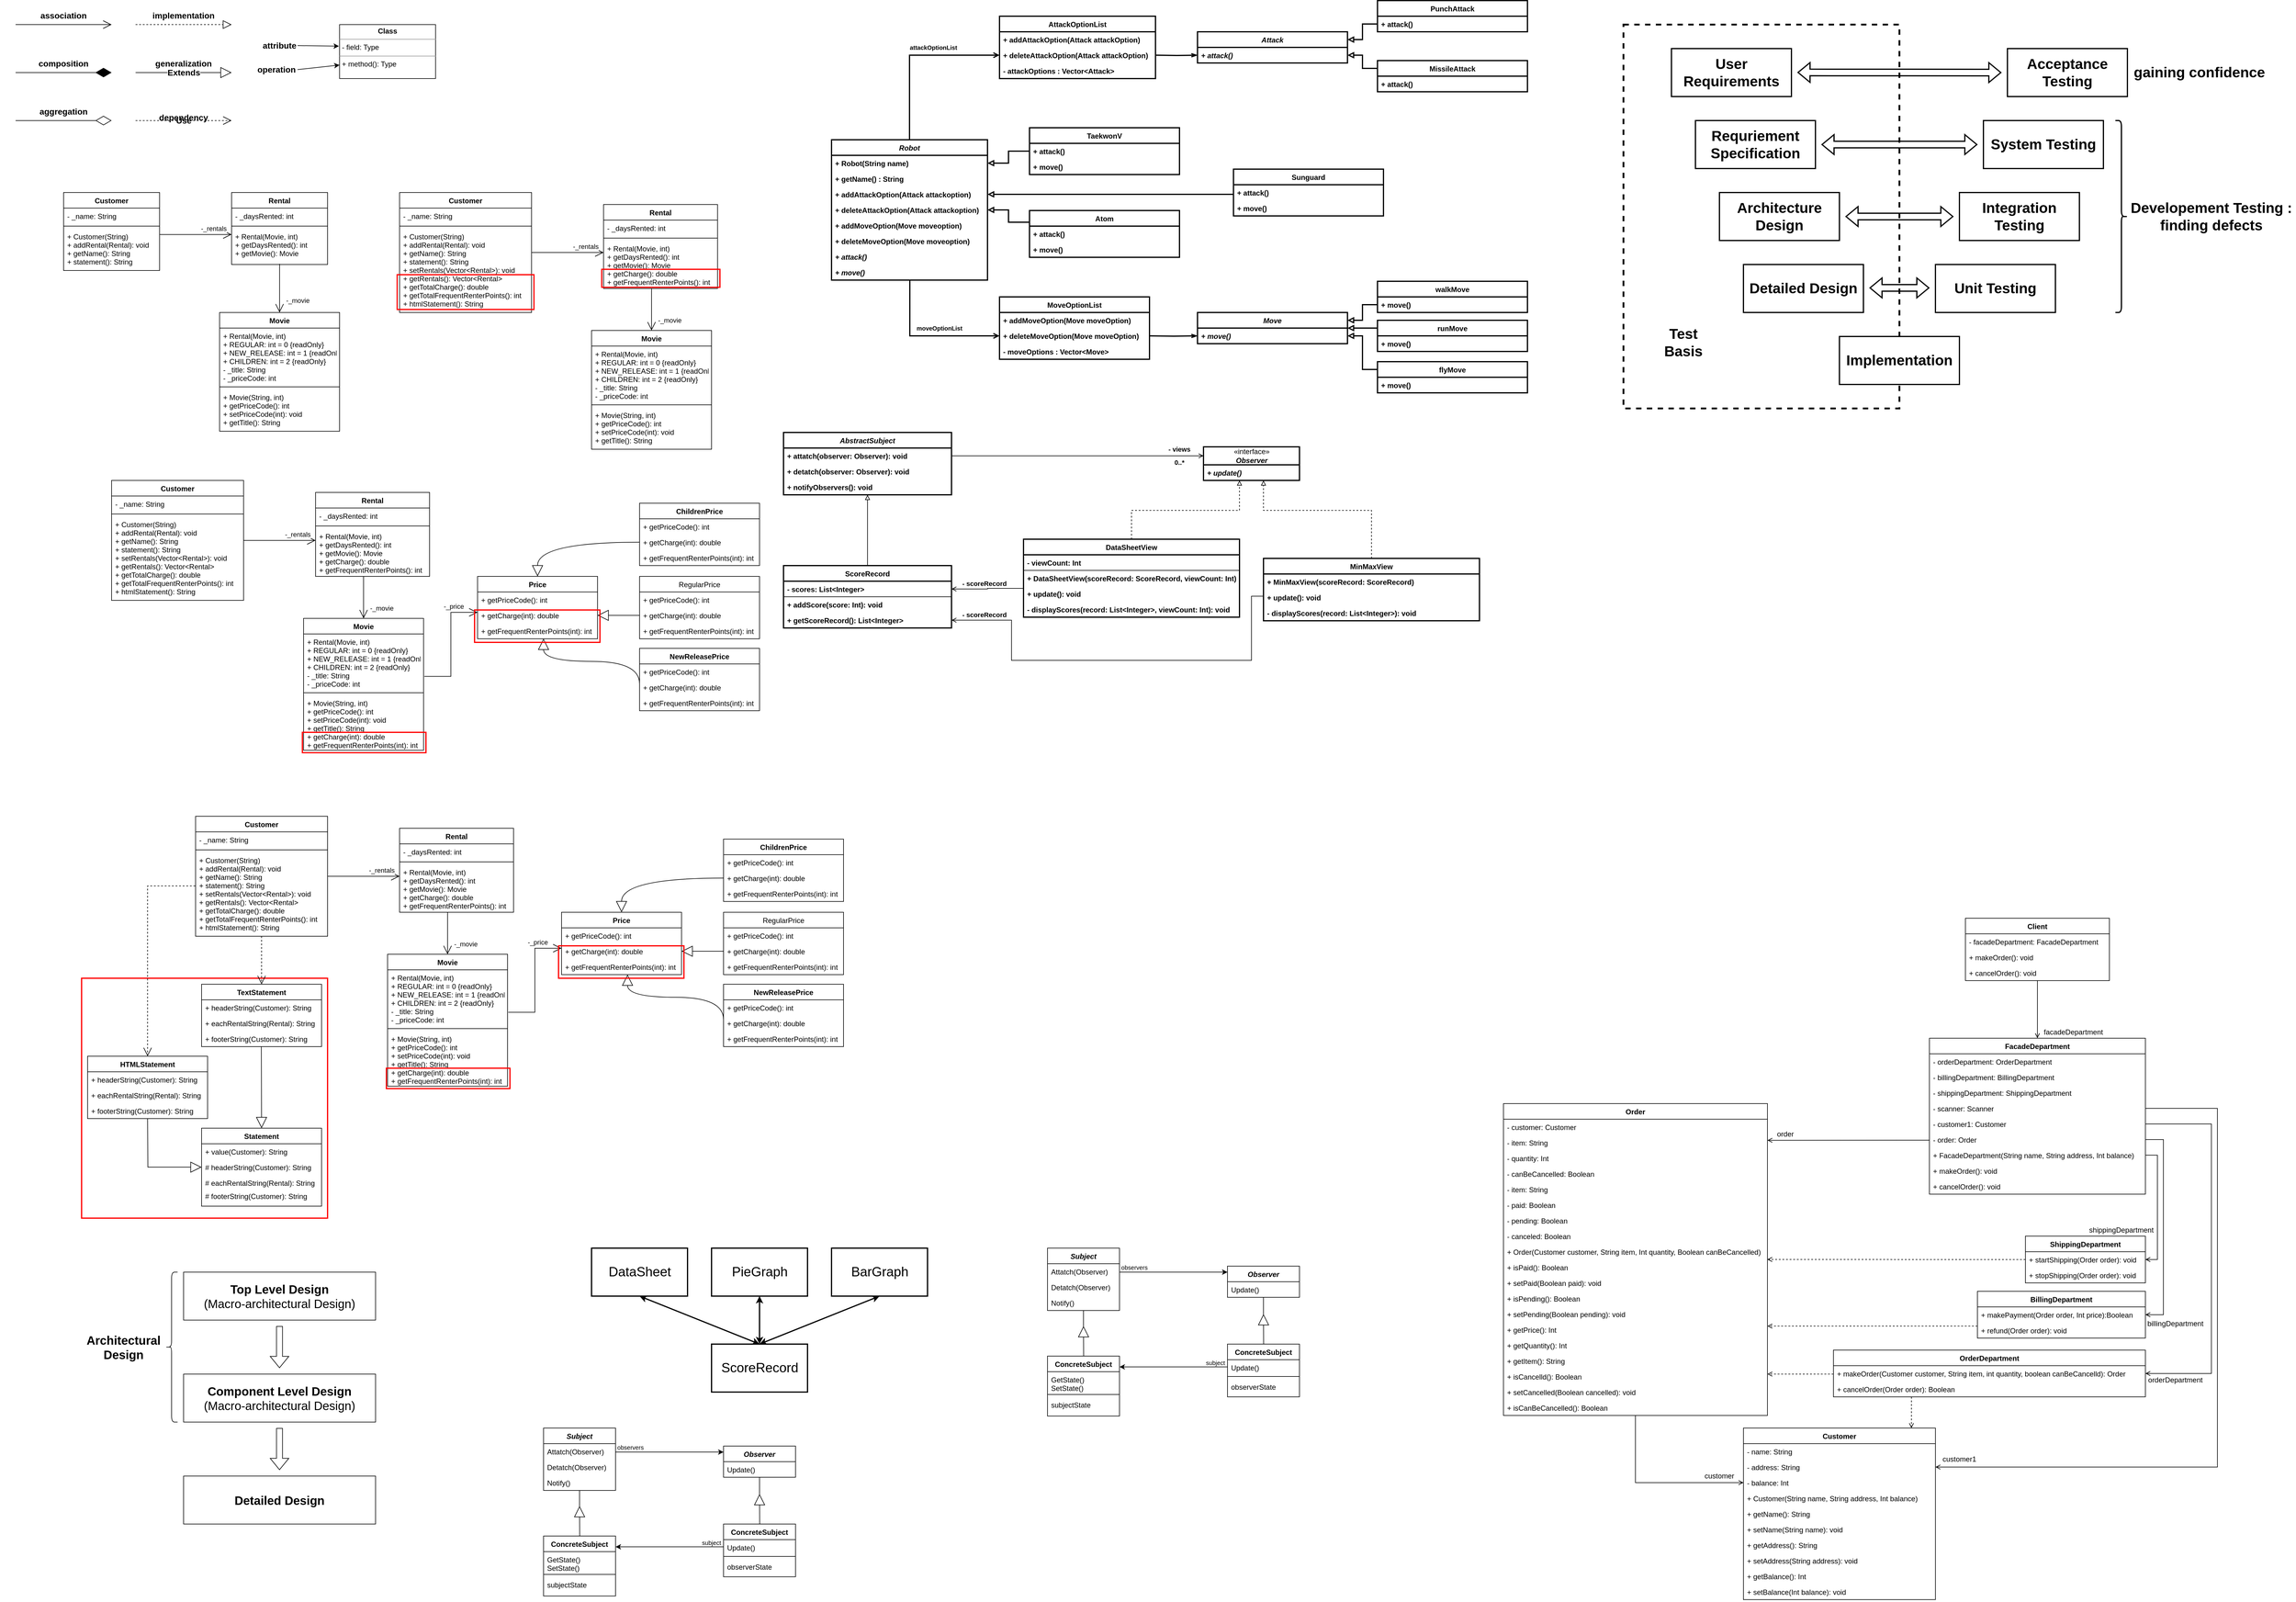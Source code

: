 <mxfile version="21.2.1" type="device">
  <diagram name="Page-1" id="xjZvKfOel7peh5mD1noz">
    <mxGraphModel dx="1968" dy="1494" grid="1" gridSize="10" guides="1" tooltips="1" connect="1" arrows="1" fold="1" page="1" pageScale="1" pageWidth="850" pageHeight="1100" math="0" shadow="0">
      <root>
        <mxCell id="0" />
        <mxCell id="1" parent="0" />
        <mxCell id="O-6mFqRPEfm9RQHit08T-2" value="" style="rounded=0;whiteSpace=wrap;html=1;fontColor=#000000;fillColor=none;strokeColor=#FF0000;strokeWidth=2;" parent="1" vertex="1">
          <mxGeometry x="150" y="2230" width="410" height="400" as="geometry" />
        </mxCell>
        <mxCell id="PV1EFJcUjrgo-LFW3s-f-2" value="" style="endArrow=open;endFill=1;endSize=12;html=1;rounded=0;fontStyle=1;fontSize=14;" parent="1" edge="1">
          <mxGeometry width="160" relative="1" as="geometry">
            <mxPoint x="40" y="640" as="sourcePoint" />
            <mxPoint x="200" y="640" as="targetPoint" />
          </mxGeometry>
        </mxCell>
        <mxCell id="PV1EFJcUjrgo-LFW3s-f-3" value="association" style="text;html=1;strokeColor=none;fillColor=none;align=center;verticalAlign=middle;whiteSpace=wrap;rounded=0;fontStyle=1;fontSize=14;" parent="1" vertex="1">
          <mxGeometry x="40" y="610" width="160" height="30" as="geometry" />
        </mxCell>
        <mxCell id="PV1EFJcUjrgo-LFW3s-f-4" value="" style="endArrow=diamondThin;endFill=1;endSize=24;html=1;rounded=0;fontStyle=1;fontSize=14;" parent="1" edge="1">
          <mxGeometry width="160" relative="1" as="geometry">
            <mxPoint x="40" y="720" as="sourcePoint" />
            <mxPoint x="200" y="720" as="targetPoint" />
          </mxGeometry>
        </mxCell>
        <mxCell id="PV1EFJcUjrgo-LFW3s-f-5" value="composition" style="text;html=1;strokeColor=none;fillColor=none;align=center;verticalAlign=middle;whiteSpace=wrap;rounded=0;fontStyle=1;fontSize=14;" parent="1" vertex="1">
          <mxGeometry x="40" y="690" width="160" height="30" as="geometry" />
        </mxCell>
        <mxCell id="PV1EFJcUjrgo-LFW3s-f-6" value="" style="endArrow=diamondThin;endFill=0;endSize=24;html=1;rounded=0;fontStyle=1;fontSize=14;" parent="1" edge="1">
          <mxGeometry width="160" relative="1" as="geometry">
            <mxPoint x="40" y="800" as="sourcePoint" />
            <mxPoint x="200" y="800" as="targetPoint" />
          </mxGeometry>
        </mxCell>
        <mxCell id="PV1EFJcUjrgo-LFW3s-f-7" value="aggregation" style="text;html=1;strokeColor=none;fillColor=none;align=center;verticalAlign=middle;whiteSpace=wrap;rounded=0;fontStyle=1;fontSize=14;" parent="1" vertex="1">
          <mxGeometry x="40" y="770" width="160" height="30" as="geometry" />
        </mxCell>
        <mxCell id="PV1EFJcUjrgo-LFW3s-f-8" value="" style="endArrow=block;dashed=1;endFill=0;endSize=12;html=1;rounded=0;fontStyle=1;fontSize=14;" parent="1" edge="1">
          <mxGeometry width="160" relative="1" as="geometry">
            <mxPoint x="240" y="640" as="sourcePoint" />
            <mxPoint x="400" y="640" as="targetPoint" />
          </mxGeometry>
        </mxCell>
        <mxCell id="PV1EFJcUjrgo-LFW3s-f-9" value="implementation" style="text;html=1;strokeColor=none;fillColor=none;align=center;verticalAlign=middle;whiteSpace=wrap;rounded=0;fontStyle=1;fontSize=14;" parent="1" vertex="1">
          <mxGeometry x="240" y="610" width="160" height="30" as="geometry" />
        </mxCell>
        <mxCell id="PV1EFJcUjrgo-LFW3s-f-10" value="Extends" style="endArrow=block;endSize=16;endFill=0;html=1;rounded=0;fontStyle=1;fontSize=14;" parent="1" edge="1">
          <mxGeometry width="160" relative="1" as="geometry">
            <mxPoint x="240" y="720" as="sourcePoint" />
            <mxPoint x="400" y="720" as="targetPoint" />
          </mxGeometry>
        </mxCell>
        <mxCell id="PV1EFJcUjrgo-LFW3s-f-11" value="generalization" style="text;html=1;strokeColor=none;fillColor=none;align=center;verticalAlign=middle;whiteSpace=wrap;rounded=0;fontStyle=1;fontSize=14;" parent="1" vertex="1">
          <mxGeometry x="240" y="690" width="160" height="30" as="geometry" />
        </mxCell>
        <mxCell id="PV1EFJcUjrgo-LFW3s-f-12" value="Use" style="endArrow=open;endSize=12;dashed=1;html=1;rounded=0;fontStyle=1;fontSize=14;" parent="1" edge="1">
          <mxGeometry width="160" relative="1" as="geometry">
            <mxPoint x="240" y="800" as="sourcePoint" />
            <mxPoint x="400" y="800" as="targetPoint" />
          </mxGeometry>
        </mxCell>
        <mxCell id="PV1EFJcUjrgo-LFW3s-f-13" value="dependency" style="text;html=1;strokeColor=none;fillColor=none;align=center;verticalAlign=middle;whiteSpace=wrap;rounded=0;fontStyle=1;fontSize=14;" parent="1" vertex="1">
          <mxGeometry x="240" y="780" width="160" height="30" as="geometry" />
        </mxCell>
        <mxCell id="PV1EFJcUjrgo-LFW3s-f-18" value="&lt;p style=&quot;margin:0px;margin-top:4px;text-align:center;&quot;&gt;&lt;b&gt;Class&lt;/b&gt;&lt;/p&gt;&lt;hr size=&quot;1&quot;&gt;&lt;p style=&quot;margin:0px;margin-left:4px;&quot;&gt;- field: Type&lt;/p&gt;&lt;hr size=&quot;1&quot;&gt;&lt;p style=&quot;margin:0px;margin-left:4px;&quot;&gt;+ method(): Type&lt;/p&gt;" style="verticalAlign=top;align=left;overflow=fill;fontSize=12;fontFamily=Helvetica;html=1;" parent="1" vertex="1">
          <mxGeometry x="580" y="640" width="160" height="90" as="geometry" />
        </mxCell>
        <mxCell id="PV1EFJcUjrgo-LFW3s-f-19" value="" style="endArrow=classic;html=1;rounded=0;entryX=-0.006;entryY=0.4;entryDx=0;entryDy=0;entryPerimeter=0;exitX=1;exitY=0.5;exitDx=0;exitDy=0;" parent="1" source="PV1EFJcUjrgo-LFW3s-f-20" target="PV1EFJcUjrgo-LFW3s-f-18" edge="1">
          <mxGeometry width="50" height="50" relative="1" as="geometry">
            <mxPoint x="510" y="674.5" as="sourcePoint" />
            <mxPoint x="560" y="674.5" as="targetPoint" />
          </mxGeometry>
        </mxCell>
        <mxCell id="PV1EFJcUjrgo-LFW3s-f-20" value="attribute" style="text;html=1;strokeColor=none;fillColor=none;align=center;verticalAlign=middle;whiteSpace=wrap;rounded=0;fontStyle=1;fontSize=14;" parent="1" vertex="1">
          <mxGeometry x="450" y="660" width="60" height="30" as="geometry" />
        </mxCell>
        <mxCell id="PV1EFJcUjrgo-LFW3s-f-21" value="" style="endArrow=classic;html=1;rounded=0;entryX=0;entryY=0.75;entryDx=0;entryDy=0;exitX=1;exitY=0.5;exitDx=0;exitDy=0;" parent="1" source="PV1EFJcUjrgo-LFW3s-f-22" target="PV1EFJcUjrgo-LFW3s-f-18" edge="1">
          <mxGeometry width="50" height="50" relative="1" as="geometry">
            <mxPoint x="500" y="714.5" as="sourcePoint" />
            <mxPoint x="569.04" y="716" as="targetPoint" />
          </mxGeometry>
        </mxCell>
        <mxCell id="PV1EFJcUjrgo-LFW3s-f-22" value="operation" style="text;html=1;strokeColor=none;fillColor=none;align=center;verticalAlign=middle;whiteSpace=wrap;rounded=0;fontStyle=1;fontSize=14;" parent="1" vertex="1">
          <mxGeometry x="440" y="700" width="70" height="30" as="geometry" />
        </mxCell>
        <mxCell id="R69NQJKKHj9QpN-TUXng-1" value="Customer" style="swimlane;fontStyle=1;align=center;verticalAlign=top;childLayout=stackLayout;horizontal=1;startSize=26;horizontalStack=0;resizeParent=1;resizeParentMax=0;resizeLast=0;collapsible=1;marginBottom=0;" parent="1" vertex="1">
          <mxGeometry x="120" y="920" width="160" height="130" as="geometry" />
        </mxCell>
        <mxCell id="R69NQJKKHj9QpN-TUXng-2" value="- _name: String" style="text;strokeColor=none;fillColor=none;align=left;verticalAlign=top;spacingLeft=4;spacingRight=4;overflow=hidden;rotatable=0;points=[[0,0.5],[1,0.5]];portConstraint=eastwest;" parent="R69NQJKKHj9QpN-TUXng-1" vertex="1">
          <mxGeometry y="26" width="160" height="26" as="geometry" />
        </mxCell>
        <mxCell id="R69NQJKKHj9QpN-TUXng-3" value="" style="line;strokeWidth=1;fillColor=none;align=left;verticalAlign=middle;spacingTop=-1;spacingLeft=3;spacingRight=3;rotatable=0;labelPosition=right;points=[];portConstraint=eastwest;strokeColor=inherit;" parent="R69NQJKKHj9QpN-TUXng-1" vertex="1">
          <mxGeometry y="52" width="160" height="8" as="geometry" />
        </mxCell>
        <mxCell id="R69NQJKKHj9QpN-TUXng-4" value="+ Customer(String)&#xa;+ addRental(Rental): void&#xa;+ getName(): String&#xa;+ statement(): String" style="text;strokeColor=none;fillColor=none;align=left;verticalAlign=top;spacingLeft=4;spacingRight=4;overflow=hidden;rotatable=0;points=[[0,0.5],[1,0.5]];portConstraint=eastwest;" parent="R69NQJKKHj9QpN-TUXng-1" vertex="1">
          <mxGeometry y="60" width="160" height="70" as="geometry" />
        </mxCell>
        <mxCell id="R69NQJKKHj9QpN-TUXng-5" value="Rental" style="swimlane;fontStyle=1;align=center;verticalAlign=top;childLayout=stackLayout;horizontal=1;startSize=26;horizontalStack=0;resizeParent=1;resizeParentMax=0;resizeLast=0;collapsible=1;marginBottom=0;" parent="1" vertex="1">
          <mxGeometry x="400" y="920" width="160" height="120" as="geometry" />
        </mxCell>
        <mxCell id="R69NQJKKHj9QpN-TUXng-6" value="- _daysRented: int" style="text;strokeColor=none;fillColor=none;align=left;verticalAlign=top;spacingLeft=4;spacingRight=4;overflow=hidden;rotatable=0;points=[[0,0.5],[1,0.5]];portConstraint=eastwest;" parent="R69NQJKKHj9QpN-TUXng-5" vertex="1">
          <mxGeometry y="26" width="160" height="26" as="geometry" />
        </mxCell>
        <mxCell id="R69NQJKKHj9QpN-TUXng-7" value="" style="line;strokeWidth=1;fillColor=none;align=left;verticalAlign=middle;spacingTop=-1;spacingLeft=3;spacingRight=3;rotatable=0;labelPosition=right;points=[];portConstraint=eastwest;strokeColor=inherit;" parent="R69NQJKKHj9QpN-TUXng-5" vertex="1">
          <mxGeometry y="52" width="160" height="8" as="geometry" />
        </mxCell>
        <mxCell id="R69NQJKKHj9QpN-TUXng-8" value="+ Rental(Movie, int)&#xa;+ getDaysRented(): int&#xa;+ getMovie(): Movie" style="text;strokeColor=none;fillColor=none;align=left;verticalAlign=top;spacingLeft=4;spacingRight=4;overflow=hidden;rotatable=0;points=[[0,0.5],[1,0.5]];portConstraint=eastwest;" parent="R69NQJKKHj9QpN-TUXng-5" vertex="1">
          <mxGeometry y="60" width="160" height="60" as="geometry" />
        </mxCell>
        <mxCell id="OQfz_WFB2d55QO-OLQLl-6" value="-_movie" style="endArrow=open;endFill=1;endSize=12;html=1;rounded=0;entryX=0.5;entryY=0;entryDx=0;entryDy=0;" parent="R69NQJKKHj9QpN-TUXng-5" target="OQfz_WFB2d55QO-OLQLl-1" edge="1">
          <mxGeometry x="0.506" y="30" width="160" relative="1" as="geometry">
            <mxPoint x="80" y="119" as="sourcePoint" />
            <mxPoint x="240" y="119" as="targetPoint" />
            <mxPoint as="offset" />
          </mxGeometry>
        </mxCell>
        <mxCell id="OQfz_WFB2d55QO-OLQLl-1" value="Movie" style="swimlane;fontStyle=1;align=center;verticalAlign=top;childLayout=stackLayout;horizontal=1;startSize=26;horizontalStack=0;resizeParent=1;resizeParentMax=0;resizeLast=0;collapsible=1;marginBottom=0;" parent="1" vertex="1">
          <mxGeometry x="380" y="1120" width="200" height="198" as="geometry" />
        </mxCell>
        <mxCell id="OQfz_WFB2d55QO-OLQLl-2" value="+ Rental(Movie, int)&#xa;+ REGULAR: int = 0 {readOnly}&#xa;+ NEW_RELEASE: int = 1 {readOnly}&#xa;+ CHILDREN: int = 2 {readOnly}&#xa;- _title: String&#xa;- _priceCode: int" style="text;strokeColor=none;fillColor=none;align=left;verticalAlign=top;spacingLeft=4;spacingRight=4;overflow=hidden;rotatable=0;points=[[0,0.5],[1,0.5]];portConstraint=eastwest;" parent="OQfz_WFB2d55QO-OLQLl-1" vertex="1">
          <mxGeometry y="26" width="200" height="94" as="geometry" />
        </mxCell>
        <mxCell id="OQfz_WFB2d55QO-OLQLl-3" value="" style="line;strokeWidth=1;fillColor=none;align=left;verticalAlign=middle;spacingTop=-1;spacingLeft=3;spacingRight=3;rotatable=0;labelPosition=right;points=[];portConstraint=eastwest;strokeColor=inherit;" parent="OQfz_WFB2d55QO-OLQLl-1" vertex="1">
          <mxGeometry y="120" width="200" height="8" as="geometry" />
        </mxCell>
        <mxCell id="OQfz_WFB2d55QO-OLQLl-4" value="+ Movie(String, int)&#xa;+ getPriceCode(): int&#xa;+ setPriceCode(int): void&#xa;+ getTitle(): String" style="text;strokeColor=none;fillColor=none;align=left;verticalAlign=top;spacingLeft=4;spacingRight=4;overflow=hidden;rotatable=0;points=[[0,0.5],[1,0.5]];portConstraint=eastwest;" parent="OQfz_WFB2d55QO-OLQLl-1" vertex="1">
          <mxGeometry y="128" width="200" height="70" as="geometry" />
        </mxCell>
        <mxCell id="OQfz_WFB2d55QO-OLQLl-5" value="-_rentals" style="endArrow=open;endFill=1;endSize=12;html=1;rounded=0;" parent="1" edge="1">
          <mxGeometry x="0.5" y="10" width="160" relative="1" as="geometry">
            <mxPoint x="280" y="990" as="sourcePoint" />
            <mxPoint x="400" y="990" as="targetPoint" />
            <mxPoint as="offset" />
          </mxGeometry>
        </mxCell>
        <mxCell id="OQfz_WFB2d55QO-OLQLl-7" value="Customer" style="swimlane;fontStyle=1;align=center;verticalAlign=top;childLayout=stackLayout;horizontal=1;startSize=26;horizontalStack=0;resizeParent=1;resizeParentMax=0;resizeLast=0;collapsible=1;marginBottom=0;" parent="1" vertex="1">
          <mxGeometry x="680" y="920" width="220" height="200" as="geometry" />
        </mxCell>
        <mxCell id="OQfz_WFB2d55QO-OLQLl-8" value="- _name: String" style="text;strokeColor=none;fillColor=none;align=left;verticalAlign=top;spacingLeft=4;spacingRight=4;overflow=hidden;rotatable=0;points=[[0,0.5],[1,0.5]];portConstraint=eastwest;" parent="OQfz_WFB2d55QO-OLQLl-7" vertex="1">
          <mxGeometry y="26" width="220" height="26" as="geometry" />
        </mxCell>
        <mxCell id="OQfz_WFB2d55QO-OLQLl-9" value="" style="line;strokeWidth=1;fillColor=none;align=left;verticalAlign=middle;spacingTop=-1;spacingLeft=3;spacingRight=3;rotatable=0;labelPosition=right;points=[];portConstraint=eastwest;strokeColor=inherit;" parent="OQfz_WFB2d55QO-OLQLl-7" vertex="1">
          <mxGeometry y="52" width="220" height="8" as="geometry" />
        </mxCell>
        <mxCell id="OQfz_WFB2d55QO-OLQLl-10" value="+ Customer(String)&#xa;+ addRental(Rental): void&#xa;+ getName(): String&#xa;+ statement(): String&#xa;+ setRentals(Vector&lt;Rental&gt;): void&#xa;+ getRentals(): Vector&lt;Rental&gt;&#xa;+ getTotalCharge(): double&#xa;+ getTotalFrequentRenterPoints(): int&#xa;+ htmlStatement(): String" style="text;strokeColor=none;fillColor=none;align=left;verticalAlign=top;spacingLeft=4;spacingRight=4;overflow=hidden;rotatable=0;points=[[0,0.5],[1,0.5]];portConstraint=eastwest;fontColor=#000000;" parent="OQfz_WFB2d55QO-OLQLl-7" vertex="1">
          <mxGeometry y="60" width="220" height="140" as="geometry" />
        </mxCell>
        <mxCell id="OQfz_WFB2d55QO-OLQLl-11" value="Rental" style="swimlane;fontStyle=1;align=center;verticalAlign=top;childLayout=stackLayout;horizontal=1;startSize=26;horizontalStack=0;resizeParent=1;resizeParentMax=0;resizeLast=0;collapsible=1;marginBottom=0;" parent="1" vertex="1">
          <mxGeometry x="1020" y="940" width="190" height="140" as="geometry" />
        </mxCell>
        <mxCell id="OQfz_WFB2d55QO-OLQLl-12" value="- _daysRented: int" style="text;strokeColor=none;fillColor=none;align=left;verticalAlign=top;spacingLeft=4;spacingRight=4;overflow=hidden;rotatable=0;points=[[0,0.5],[1,0.5]];portConstraint=eastwest;" parent="OQfz_WFB2d55QO-OLQLl-11" vertex="1">
          <mxGeometry y="26" width="190" height="26" as="geometry" />
        </mxCell>
        <mxCell id="OQfz_WFB2d55QO-OLQLl-13" value="" style="line;strokeWidth=1;fillColor=none;align=left;verticalAlign=middle;spacingTop=-1;spacingLeft=3;spacingRight=3;rotatable=0;labelPosition=right;points=[];portConstraint=eastwest;strokeColor=inherit;" parent="OQfz_WFB2d55QO-OLQLl-11" vertex="1">
          <mxGeometry y="52" width="190" height="8" as="geometry" />
        </mxCell>
        <mxCell id="OQfz_WFB2d55QO-OLQLl-14" value="+ Rental(Movie, int)&#xa;+ getDaysRented(): int&#xa;+ getMovie(): Movie&#xa;+ getCharge(): double&#xa;+ getFrequentRenterPoints(): int" style="text;strokeColor=none;fillColor=none;align=left;verticalAlign=top;spacingLeft=4;spacingRight=4;overflow=hidden;rotatable=0;points=[[0,0.5],[1,0.5]];portConstraint=eastwest;" parent="OQfz_WFB2d55QO-OLQLl-11" vertex="1">
          <mxGeometry y="60" width="190" height="80" as="geometry" />
        </mxCell>
        <mxCell id="OQfz_WFB2d55QO-OLQLl-15" value="-_movie" style="endArrow=open;endFill=1;endSize=12;html=1;rounded=0;entryX=0.5;entryY=0;entryDx=0;entryDy=0;" parent="OQfz_WFB2d55QO-OLQLl-11" target="OQfz_WFB2d55QO-OLQLl-16" edge="1">
          <mxGeometry x="0.506" y="30" width="160" relative="1" as="geometry">
            <mxPoint x="80" y="140" as="sourcePoint" />
            <mxPoint x="240" y="119" as="targetPoint" />
            <mxPoint as="offset" />
          </mxGeometry>
        </mxCell>
        <mxCell id="OQfz_WFB2d55QO-OLQLl-16" value="Movie" style="swimlane;fontStyle=1;align=center;verticalAlign=top;childLayout=stackLayout;horizontal=1;startSize=26;horizontalStack=0;resizeParent=1;resizeParentMax=0;resizeLast=0;collapsible=1;marginBottom=0;" parent="1" vertex="1">
          <mxGeometry x="1000" y="1150" width="200" height="198" as="geometry" />
        </mxCell>
        <mxCell id="OQfz_WFB2d55QO-OLQLl-17" value="+ Rental(Movie, int)&#xa;+ REGULAR: int = 0 {readOnly}&#xa;+ NEW_RELEASE: int = 1 {readOnly}&#xa;+ CHILDREN: int = 2 {readOnly}&#xa;- _title: String&#xa;- _priceCode: int" style="text;strokeColor=none;fillColor=none;align=left;verticalAlign=top;spacingLeft=4;spacingRight=4;overflow=hidden;rotatable=0;points=[[0,0.5],[1,0.5]];portConstraint=eastwest;" parent="OQfz_WFB2d55QO-OLQLl-16" vertex="1">
          <mxGeometry y="26" width="200" height="94" as="geometry" />
        </mxCell>
        <mxCell id="OQfz_WFB2d55QO-OLQLl-18" value="" style="line;strokeWidth=1;fillColor=none;align=left;verticalAlign=middle;spacingTop=-1;spacingLeft=3;spacingRight=3;rotatable=0;labelPosition=right;points=[];portConstraint=eastwest;strokeColor=inherit;" parent="OQfz_WFB2d55QO-OLQLl-16" vertex="1">
          <mxGeometry y="120" width="200" height="8" as="geometry" />
        </mxCell>
        <mxCell id="OQfz_WFB2d55QO-OLQLl-19" value="+ Movie(String, int)&#xa;+ getPriceCode(): int&#xa;+ setPriceCode(int): void&#xa;+ getTitle(): String" style="text;strokeColor=none;fillColor=none;align=left;verticalAlign=top;spacingLeft=4;spacingRight=4;overflow=hidden;rotatable=0;points=[[0,0.5],[1,0.5]];portConstraint=eastwest;" parent="OQfz_WFB2d55QO-OLQLl-16" vertex="1">
          <mxGeometry y="128" width="200" height="70" as="geometry" />
        </mxCell>
        <mxCell id="OQfz_WFB2d55QO-OLQLl-20" value="-_rentals" style="endArrow=open;endFill=1;endSize=12;html=1;rounded=0;" parent="1" edge="1">
          <mxGeometry x="0.5" y="10" width="160" relative="1" as="geometry">
            <mxPoint x="900" y="1020" as="sourcePoint" />
            <mxPoint x="1020" y="1020" as="targetPoint" />
            <mxPoint as="offset" />
          </mxGeometry>
        </mxCell>
        <mxCell id="OQfz_WFB2d55QO-OLQLl-21" value="" style="rounded=0;whiteSpace=wrap;html=1;fontColor=#000000;fillColor=none;strokeColor=#FF0000;strokeWidth=2;" parent="1" vertex="1">
          <mxGeometry x="676" y="1057" width="228" height="58" as="geometry" />
        </mxCell>
        <mxCell id="UCq6OeMAjsQIkMiQeq0x-2" value="" style="rounded=0;whiteSpace=wrap;html=1;fontColor=#000000;fillColor=none;strokeColor=#FF0000;strokeWidth=2;" parent="1" vertex="1">
          <mxGeometry x="1017" y="1048" width="197" height="30" as="geometry" />
        </mxCell>
        <mxCell id="UCq6OeMAjsQIkMiQeq0x-3" value="Customer" style="swimlane;fontStyle=1;align=center;verticalAlign=top;childLayout=stackLayout;horizontal=1;startSize=26;horizontalStack=0;resizeParent=1;resizeParentMax=0;resizeLast=0;collapsible=1;marginBottom=0;" parent="1" vertex="1">
          <mxGeometry x="200" y="1400" width="220" height="200" as="geometry" />
        </mxCell>
        <mxCell id="UCq6OeMAjsQIkMiQeq0x-4" value="- _name: String" style="text;strokeColor=none;fillColor=none;align=left;verticalAlign=top;spacingLeft=4;spacingRight=4;overflow=hidden;rotatable=0;points=[[0,0.5],[1,0.5]];portConstraint=eastwest;" parent="UCq6OeMAjsQIkMiQeq0x-3" vertex="1">
          <mxGeometry y="26" width="220" height="26" as="geometry" />
        </mxCell>
        <mxCell id="UCq6OeMAjsQIkMiQeq0x-5" value="" style="line;strokeWidth=1;fillColor=none;align=left;verticalAlign=middle;spacingTop=-1;spacingLeft=3;spacingRight=3;rotatable=0;labelPosition=right;points=[];portConstraint=eastwest;strokeColor=inherit;" parent="UCq6OeMAjsQIkMiQeq0x-3" vertex="1">
          <mxGeometry y="52" width="220" height="8" as="geometry" />
        </mxCell>
        <mxCell id="UCq6OeMAjsQIkMiQeq0x-6" value="+ Customer(String)&#xa;+ addRental(Rental): void&#xa;+ getName(): String&#xa;+ statement(): String&#xa;+ setRentals(Vector&lt;Rental&gt;): void&#xa;+ getRentals(): Vector&lt;Rental&gt;&#xa;+ getTotalCharge(): double&#xa;+ getTotalFrequentRenterPoints(): int&#xa;+ htmlStatement(): String" style="text;strokeColor=none;fillColor=none;align=left;verticalAlign=top;spacingLeft=4;spacingRight=4;overflow=hidden;rotatable=0;points=[[0,0.5],[1,0.5]];portConstraint=eastwest;fontColor=#000000;" parent="UCq6OeMAjsQIkMiQeq0x-3" vertex="1">
          <mxGeometry y="60" width="220" height="140" as="geometry" />
        </mxCell>
        <mxCell id="UCq6OeMAjsQIkMiQeq0x-7" value="Rental" style="swimlane;fontStyle=1;align=center;verticalAlign=top;childLayout=stackLayout;horizontal=1;startSize=26;horizontalStack=0;resizeParent=1;resizeParentMax=0;resizeLast=0;collapsible=1;marginBottom=0;" parent="1" vertex="1">
          <mxGeometry x="540" y="1420" width="190" height="140" as="geometry" />
        </mxCell>
        <mxCell id="UCq6OeMAjsQIkMiQeq0x-8" value="- _daysRented: int" style="text;strokeColor=none;fillColor=none;align=left;verticalAlign=top;spacingLeft=4;spacingRight=4;overflow=hidden;rotatable=0;points=[[0,0.5],[1,0.5]];portConstraint=eastwest;" parent="UCq6OeMAjsQIkMiQeq0x-7" vertex="1">
          <mxGeometry y="26" width="190" height="26" as="geometry" />
        </mxCell>
        <mxCell id="UCq6OeMAjsQIkMiQeq0x-9" value="" style="line;strokeWidth=1;fillColor=none;align=left;verticalAlign=middle;spacingTop=-1;spacingLeft=3;spacingRight=3;rotatable=0;labelPosition=right;points=[];portConstraint=eastwest;strokeColor=inherit;" parent="UCq6OeMAjsQIkMiQeq0x-7" vertex="1">
          <mxGeometry y="52" width="190" height="8" as="geometry" />
        </mxCell>
        <mxCell id="UCq6OeMAjsQIkMiQeq0x-10" value="+ Rental(Movie, int)&#xa;+ getDaysRented(): int&#xa;+ getMovie(): Movie&#xa;+ getCharge(): double&#xa;+ getFrequentRenterPoints(): int" style="text;strokeColor=none;fillColor=none;align=left;verticalAlign=top;spacingLeft=4;spacingRight=4;overflow=hidden;rotatable=0;points=[[0,0.5],[1,0.5]];portConstraint=eastwest;" parent="UCq6OeMAjsQIkMiQeq0x-7" vertex="1">
          <mxGeometry y="60" width="190" height="80" as="geometry" />
        </mxCell>
        <mxCell id="UCq6OeMAjsQIkMiQeq0x-11" value="-_movie" style="endArrow=open;endFill=1;endSize=12;html=1;rounded=0;entryX=0.5;entryY=0;entryDx=0;entryDy=0;" parent="UCq6OeMAjsQIkMiQeq0x-7" target="UCq6OeMAjsQIkMiQeq0x-12" edge="1">
          <mxGeometry x="0.506" y="30" width="160" relative="1" as="geometry">
            <mxPoint x="80" y="140" as="sourcePoint" />
            <mxPoint x="240" y="119" as="targetPoint" />
            <mxPoint as="offset" />
          </mxGeometry>
        </mxCell>
        <mxCell id="UCq6OeMAjsQIkMiQeq0x-12" value="Movie" style="swimlane;fontStyle=1;align=center;verticalAlign=top;childLayout=stackLayout;horizontal=1;startSize=26;horizontalStack=0;resizeParent=1;resizeParentMax=0;resizeLast=0;collapsible=1;marginBottom=0;" parent="1" vertex="1">
          <mxGeometry x="520" y="1630" width="200" height="220" as="geometry" />
        </mxCell>
        <mxCell id="UCq6OeMAjsQIkMiQeq0x-13" value="+ Rental(Movie, int)&#xa;+ REGULAR: int = 0 {readOnly}&#xa;+ NEW_RELEASE: int = 1 {readOnly}&#xa;+ CHILDREN: int = 2 {readOnly}&#xa;- _title: String&#xa;- _priceCode: int" style="text;strokeColor=none;fillColor=none;align=left;verticalAlign=top;spacingLeft=4;spacingRight=4;overflow=hidden;rotatable=0;points=[[0,0.5],[1,0.5]];portConstraint=eastwest;" parent="UCq6OeMAjsQIkMiQeq0x-12" vertex="1">
          <mxGeometry y="26" width="200" height="94" as="geometry" />
        </mxCell>
        <mxCell id="UCq6OeMAjsQIkMiQeq0x-14" value="" style="line;strokeWidth=1;fillColor=none;align=left;verticalAlign=middle;spacingTop=-1;spacingLeft=3;spacingRight=3;rotatable=0;labelPosition=right;points=[];portConstraint=eastwest;strokeColor=inherit;" parent="UCq6OeMAjsQIkMiQeq0x-12" vertex="1">
          <mxGeometry y="120" width="200" height="8" as="geometry" />
        </mxCell>
        <mxCell id="UCq6OeMAjsQIkMiQeq0x-15" value="+ Movie(String, int)&#xa;+ getPriceCode(): int&#xa;+ setPriceCode(int): void&#xa;+ getTitle(): String&#xa;+ getCharge(int): double&#xa;+ getFrequentRenterPoints(int): int" style="text;strokeColor=none;fillColor=none;align=left;verticalAlign=top;spacingLeft=4;spacingRight=4;overflow=hidden;rotatable=0;points=[[0,0.5],[1,0.5]];portConstraint=eastwest;" parent="UCq6OeMAjsQIkMiQeq0x-12" vertex="1">
          <mxGeometry y="128" width="200" height="92" as="geometry" />
        </mxCell>
        <mxCell id="UCq6OeMAjsQIkMiQeq0x-16" value="-_rentals" style="endArrow=open;endFill=1;endSize=12;html=1;rounded=0;" parent="1" edge="1">
          <mxGeometry x="0.5" y="10" width="160" relative="1" as="geometry">
            <mxPoint x="420" y="1500" as="sourcePoint" />
            <mxPoint x="540" y="1500" as="targetPoint" />
            <mxPoint as="offset" />
          </mxGeometry>
        </mxCell>
        <mxCell id="UCq6OeMAjsQIkMiQeq0x-19" value="" style="rounded=0;whiteSpace=wrap;html=1;fontColor=#000000;fillColor=none;strokeColor=#FF0000;strokeWidth=2;" parent="1" vertex="1">
          <mxGeometry x="518" y="1820" width="206" height="34" as="geometry" />
        </mxCell>
        <mxCell id="UCq6OeMAjsQIkMiQeq0x-24" value="Price" style="swimlane;fontStyle=1;childLayout=stackLayout;horizontal=1;startSize=26;fillColor=none;horizontalStack=0;resizeParent=1;resizeParentMax=0;resizeLast=0;collapsible=1;marginBottom=0;strokeColor=#000000;strokeWidth=1;" parent="1" vertex="1">
          <mxGeometry x="810" y="1560" width="200" height="104" as="geometry" />
        </mxCell>
        <mxCell id="UCq6OeMAjsQIkMiQeq0x-25" value="+ getPriceCode(): int" style="text;strokeColor=none;fillColor=none;align=left;verticalAlign=top;spacingLeft=4;spacingRight=4;overflow=hidden;rotatable=0;points=[[0,0.5],[1,0.5]];portConstraint=eastwest;" parent="UCq6OeMAjsQIkMiQeq0x-24" vertex="1">
          <mxGeometry y="26" width="200" height="26" as="geometry" />
        </mxCell>
        <mxCell id="UCq6OeMAjsQIkMiQeq0x-26" value="+ getCharge(int): double" style="text;strokeColor=none;fillColor=none;align=left;verticalAlign=top;spacingLeft=4;spacingRight=4;overflow=hidden;rotatable=0;points=[[0,0.5],[1,0.5]];portConstraint=eastwest;" parent="UCq6OeMAjsQIkMiQeq0x-24" vertex="1">
          <mxGeometry y="52" width="200" height="26" as="geometry" />
        </mxCell>
        <mxCell id="UCq6OeMAjsQIkMiQeq0x-27" value="+ getFrequentRenterPoints(int): int" style="text;strokeColor=none;fillColor=none;align=left;verticalAlign=top;spacingLeft=4;spacingRight=4;overflow=hidden;rotatable=0;points=[[0,0.5],[1,0.5]];portConstraint=eastwest;" parent="UCq6OeMAjsQIkMiQeq0x-24" vertex="1">
          <mxGeometry y="78" width="200" height="26" as="geometry" />
        </mxCell>
        <mxCell id="UCq6OeMAjsQIkMiQeq0x-28" value="ChildrenPrice" style="swimlane;fontStyle=1;childLayout=stackLayout;horizontal=1;startSize=26;fillColor=none;horizontalStack=0;resizeParent=1;resizeParentMax=0;resizeLast=0;collapsible=1;marginBottom=0;strokeColor=#000000;strokeWidth=1;" parent="1" vertex="1">
          <mxGeometry x="1080" y="1438" width="200" height="104" as="geometry" />
        </mxCell>
        <mxCell id="UCq6OeMAjsQIkMiQeq0x-29" value="+ getPriceCode(): int" style="text;strokeColor=none;fillColor=none;align=left;verticalAlign=top;spacingLeft=4;spacingRight=4;overflow=hidden;rotatable=0;points=[[0,0.5],[1,0.5]];portConstraint=eastwest;" parent="UCq6OeMAjsQIkMiQeq0x-28" vertex="1">
          <mxGeometry y="26" width="200" height="26" as="geometry" />
        </mxCell>
        <mxCell id="UCq6OeMAjsQIkMiQeq0x-30" value="+ getCharge(int): double" style="text;strokeColor=none;fillColor=none;align=left;verticalAlign=top;spacingLeft=4;spacingRight=4;overflow=hidden;rotatable=0;points=[[0,0.5],[1,0.5]];portConstraint=eastwest;" parent="UCq6OeMAjsQIkMiQeq0x-28" vertex="1">
          <mxGeometry y="52" width="200" height="26" as="geometry" />
        </mxCell>
        <mxCell id="UCq6OeMAjsQIkMiQeq0x-31" value="+ getFrequentRenterPoints(int): int" style="text;strokeColor=none;fillColor=none;align=left;verticalAlign=top;spacingLeft=4;spacingRight=4;overflow=hidden;rotatable=0;points=[[0,0.5],[1,0.5]];portConstraint=eastwest;" parent="UCq6OeMAjsQIkMiQeq0x-28" vertex="1">
          <mxGeometry y="78" width="200" height="26" as="geometry" />
        </mxCell>
        <mxCell id="UCq6OeMAjsQIkMiQeq0x-32" value="RegularPrice" style="swimlane;fontStyle=0;childLayout=stackLayout;horizontal=1;startSize=26;fillColor=none;horizontalStack=0;resizeParent=1;resizeParentMax=0;resizeLast=0;collapsible=1;marginBottom=0;strokeColor=#000000;strokeWidth=1;" parent="1" vertex="1">
          <mxGeometry x="1080" y="1560" width="200" height="104" as="geometry" />
        </mxCell>
        <mxCell id="UCq6OeMAjsQIkMiQeq0x-33" value="+ getPriceCode(): int" style="text;strokeColor=none;fillColor=none;align=left;verticalAlign=top;spacingLeft=4;spacingRight=4;overflow=hidden;rotatable=0;points=[[0,0.5],[1,0.5]];portConstraint=eastwest;" parent="UCq6OeMAjsQIkMiQeq0x-32" vertex="1">
          <mxGeometry y="26" width="200" height="26" as="geometry" />
        </mxCell>
        <mxCell id="UCq6OeMAjsQIkMiQeq0x-34" value="+ getCharge(int): double" style="text;strokeColor=none;fillColor=none;align=left;verticalAlign=top;spacingLeft=4;spacingRight=4;overflow=hidden;rotatable=0;points=[[0,0.5],[1,0.5]];portConstraint=eastwest;" parent="UCq6OeMAjsQIkMiQeq0x-32" vertex="1">
          <mxGeometry y="52" width="200" height="26" as="geometry" />
        </mxCell>
        <mxCell id="UCq6OeMAjsQIkMiQeq0x-35" value="+ getFrequentRenterPoints(int): int" style="text;strokeColor=none;fillColor=none;align=left;verticalAlign=top;spacingLeft=4;spacingRight=4;overflow=hidden;rotatable=0;points=[[0,0.5],[1,0.5]];portConstraint=eastwest;" parent="UCq6OeMAjsQIkMiQeq0x-32" vertex="1">
          <mxGeometry y="78" width="200" height="26" as="geometry" />
        </mxCell>
        <mxCell id="UCq6OeMAjsQIkMiQeq0x-36" value="NewReleasePrice" style="swimlane;fontStyle=1;childLayout=stackLayout;horizontal=1;startSize=26;fillColor=none;horizontalStack=0;resizeParent=1;resizeParentMax=0;resizeLast=0;collapsible=1;marginBottom=0;strokeColor=#000000;strokeWidth=1;" parent="1" vertex="1">
          <mxGeometry x="1080" y="1680" width="200" height="104" as="geometry" />
        </mxCell>
        <mxCell id="UCq6OeMAjsQIkMiQeq0x-37" value="+ getPriceCode(): int" style="text;strokeColor=none;fillColor=none;align=left;verticalAlign=top;spacingLeft=4;spacingRight=4;overflow=hidden;rotatable=0;points=[[0,0.5],[1,0.5]];portConstraint=eastwest;" parent="UCq6OeMAjsQIkMiQeq0x-36" vertex="1">
          <mxGeometry y="26" width="200" height="26" as="geometry" />
        </mxCell>
        <mxCell id="UCq6OeMAjsQIkMiQeq0x-38" value="+ getCharge(int): double" style="text;strokeColor=none;fillColor=none;align=left;verticalAlign=top;spacingLeft=4;spacingRight=4;overflow=hidden;rotatable=0;points=[[0,0.5],[1,0.5]];portConstraint=eastwest;" parent="UCq6OeMAjsQIkMiQeq0x-36" vertex="1">
          <mxGeometry y="52" width="200" height="26" as="geometry" />
        </mxCell>
        <mxCell id="UCq6OeMAjsQIkMiQeq0x-39" value="+ getFrequentRenterPoints(int): int" style="text;strokeColor=none;fillColor=none;align=left;verticalAlign=top;spacingLeft=4;spacingRight=4;overflow=hidden;rotatable=0;points=[[0,0.5],[1,0.5]];portConstraint=eastwest;" parent="UCq6OeMAjsQIkMiQeq0x-36" vertex="1">
          <mxGeometry y="78" width="200" height="26" as="geometry" />
        </mxCell>
        <mxCell id="UCq6OeMAjsQIkMiQeq0x-40" value="" style="endArrow=block;endSize=16;endFill=0;html=1;rounded=0;entryX=0.5;entryY=0;entryDx=0;entryDy=0;exitX=0;exitY=0.5;exitDx=0;exitDy=0;edgeStyle=orthogonalEdgeStyle;curved=1;" parent="1" source="UCq6OeMAjsQIkMiQeq0x-30" target="UCq6OeMAjsQIkMiQeq0x-24" edge="1">
          <mxGeometry x="0.375" y="90" width="160" relative="1" as="geometry">
            <mxPoint x="920" y="1489.5" as="sourcePoint" />
            <mxPoint x="1080" y="1489.5" as="targetPoint" />
            <mxPoint as="offset" />
          </mxGeometry>
        </mxCell>
        <mxCell id="UCq6OeMAjsQIkMiQeq0x-42" value="" style="endArrow=block;endSize=16;endFill=0;html=1;rounded=0;curved=1;exitX=0;exitY=0.5;exitDx=0;exitDy=0;entryX=1;entryY=0.5;entryDx=0;entryDy=0;" parent="1" source="UCq6OeMAjsQIkMiQeq0x-34" target="UCq6OeMAjsQIkMiQeq0x-26" edge="1">
          <mxGeometry x="0.143" y="-65" width="160" relative="1" as="geometry">
            <mxPoint x="820" y="1800" as="sourcePoint" />
            <mxPoint x="980" y="1800" as="targetPoint" />
            <mxPoint as="offset" />
          </mxGeometry>
        </mxCell>
        <mxCell id="UCq6OeMAjsQIkMiQeq0x-43" value="" style="endArrow=block;endSize=16;endFill=0;html=1;rounded=0;exitX=0;exitY=0.5;exitDx=0;exitDy=0;entryX=0.55;entryY=0.997;entryDx=0;entryDy=0;entryPerimeter=0;edgeStyle=orthogonalEdgeStyle;curved=1;" parent="1" target="UCq6OeMAjsQIkMiQeq0x-27" edge="1">
          <mxGeometry x="0.143" y="-65" width="160" relative="1" as="geometry">
            <mxPoint x="1080" y="1739.5" as="sourcePoint" />
            <mxPoint x="1010" y="1739.5" as="targetPoint" />
            <mxPoint as="offset" />
          </mxGeometry>
        </mxCell>
        <mxCell id="z5FjlhwpFLuzclh5f7W9-3" value="-_price" style="endArrow=open;endFill=1;endSize=12;html=1;rounded=0;exitX=1.006;exitY=0.753;exitDx=0;exitDy=0;exitPerimeter=0;edgeStyle=elbowEdgeStyle;" parent="1" source="UCq6OeMAjsQIkMiQeq0x-13" edge="1">
          <mxGeometry x="0.591" y="10" width="160" relative="1" as="geometry">
            <mxPoint x="690" y="1620" as="sourcePoint" />
            <mxPoint x="810" y="1620" as="targetPoint" />
            <mxPoint as="offset" />
          </mxGeometry>
        </mxCell>
        <mxCell id="z5FjlhwpFLuzclh5f7W9-4" value="" style="rounded=0;whiteSpace=wrap;html=1;fontColor=#000000;fillColor=none;strokeColor=#FF0000;strokeWidth=2;" parent="1" vertex="1">
          <mxGeometry x="805" y="1616" width="209" height="54" as="geometry" />
        </mxCell>
        <mxCell id="q6Gfqv-jAPHt8qrF0zTz-1" value="Customer" style="swimlane;fontStyle=1;align=center;verticalAlign=top;childLayout=stackLayout;horizontal=1;startSize=26;horizontalStack=0;resizeParent=1;resizeParentMax=0;resizeLast=0;collapsible=1;marginBottom=0;" parent="1" vertex="1">
          <mxGeometry x="340" y="1960" width="220" height="200" as="geometry" />
        </mxCell>
        <mxCell id="q6Gfqv-jAPHt8qrF0zTz-2" value="- _name: String" style="text;strokeColor=none;fillColor=none;align=left;verticalAlign=top;spacingLeft=4;spacingRight=4;overflow=hidden;rotatable=0;points=[[0,0.5],[1,0.5]];portConstraint=eastwest;" parent="q6Gfqv-jAPHt8qrF0zTz-1" vertex="1">
          <mxGeometry y="26" width="220" height="26" as="geometry" />
        </mxCell>
        <mxCell id="q6Gfqv-jAPHt8qrF0zTz-3" value="" style="line;strokeWidth=1;fillColor=none;align=left;verticalAlign=middle;spacingTop=-1;spacingLeft=3;spacingRight=3;rotatable=0;labelPosition=right;points=[];portConstraint=eastwest;strokeColor=inherit;" parent="q6Gfqv-jAPHt8qrF0zTz-1" vertex="1">
          <mxGeometry y="52" width="220" height="8" as="geometry" />
        </mxCell>
        <mxCell id="q6Gfqv-jAPHt8qrF0zTz-4" value="+ Customer(String)&#xa;+ addRental(Rental): void&#xa;+ getName(): String&#xa;+ statement(): String&#xa;+ setRentals(Vector&lt;Rental&gt;): void&#xa;+ getRentals(): Vector&lt;Rental&gt;&#xa;+ getTotalCharge(): double&#xa;+ getTotalFrequentRenterPoints(): int&#xa;+ htmlStatement(): String" style="text;strokeColor=none;fillColor=none;align=left;verticalAlign=top;spacingLeft=4;spacingRight=4;overflow=hidden;rotatable=0;points=[[0,0.5],[1,0.5]];portConstraint=eastwest;fontColor=#000000;" parent="q6Gfqv-jAPHt8qrF0zTz-1" vertex="1">
          <mxGeometry y="60" width="220" height="140" as="geometry" />
        </mxCell>
        <mxCell id="q6Gfqv-jAPHt8qrF0zTz-5" value="Rental" style="swimlane;fontStyle=1;align=center;verticalAlign=top;childLayout=stackLayout;horizontal=1;startSize=26;horizontalStack=0;resizeParent=1;resizeParentMax=0;resizeLast=0;collapsible=1;marginBottom=0;" parent="1" vertex="1">
          <mxGeometry x="680" y="1980" width="190" height="140" as="geometry" />
        </mxCell>
        <mxCell id="q6Gfqv-jAPHt8qrF0zTz-6" value="- _daysRented: int" style="text;strokeColor=none;fillColor=none;align=left;verticalAlign=top;spacingLeft=4;spacingRight=4;overflow=hidden;rotatable=0;points=[[0,0.5],[1,0.5]];portConstraint=eastwest;" parent="q6Gfqv-jAPHt8qrF0zTz-5" vertex="1">
          <mxGeometry y="26" width="190" height="26" as="geometry" />
        </mxCell>
        <mxCell id="q6Gfqv-jAPHt8qrF0zTz-7" value="" style="line;strokeWidth=1;fillColor=none;align=left;verticalAlign=middle;spacingTop=-1;spacingLeft=3;spacingRight=3;rotatable=0;labelPosition=right;points=[];portConstraint=eastwest;strokeColor=inherit;" parent="q6Gfqv-jAPHt8qrF0zTz-5" vertex="1">
          <mxGeometry y="52" width="190" height="8" as="geometry" />
        </mxCell>
        <mxCell id="q6Gfqv-jAPHt8qrF0zTz-8" value="+ Rental(Movie, int)&#xa;+ getDaysRented(): int&#xa;+ getMovie(): Movie&#xa;+ getCharge(): double&#xa;+ getFrequentRenterPoints(): int" style="text;strokeColor=none;fillColor=none;align=left;verticalAlign=top;spacingLeft=4;spacingRight=4;overflow=hidden;rotatable=0;points=[[0,0.5],[1,0.5]];portConstraint=eastwest;" parent="q6Gfqv-jAPHt8qrF0zTz-5" vertex="1">
          <mxGeometry y="60" width="190" height="80" as="geometry" />
        </mxCell>
        <mxCell id="q6Gfqv-jAPHt8qrF0zTz-9" value="-_movie" style="endArrow=open;endFill=1;endSize=12;html=1;rounded=0;entryX=0.5;entryY=0;entryDx=0;entryDy=0;" parent="q6Gfqv-jAPHt8qrF0zTz-5" target="q6Gfqv-jAPHt8qrF0zTz-10" edge="1">
          <mxGeometry x="0.506" y="30" width="160" relative="1" as="geometry">
            <mxPoint x="80" y="140" as="sourcePoint" />
            <mxPoint x="240" y="119" as="targetPoint" />
            <mxPoint as="offset" />
          </mxGeometry>
        </mxCell>
        <mxCell id="q6Gfqv-jAPHt8qrF0zTz-10" value="Movie" style="swimlane;fontStyle=1;align=center;verticalAlign=top;childLayout=stackLayout;horizontal=1;startSize=26;horizontalStack=0;resizeParent=1;resizeParentMax=0;resizeLast=0;collapsible=1;marginBottom=0;" parent="1" vertex="1">
          <mxGeometry x="660" y="2190" width="200" height="220" as="geometry" />
        </mxCell>
        <mxCell id="q6Gfqv-jAPHt8qrF0zTz-11" value="+ Rental(Movie, int)&#xa;+ REGULAR: int = 0 {readOnly}&#xa;+ NEW_RELEASE: int = 1 {readOnly}&#xa;+ CHILDREN: int = 2 {readOnly}&#xa;- _title: String&#xa;- _priceCode: int" style="text;strokeColor=none;fillColor=none;align=left;verticalAlign=top;spacingLeft=4;spacingRight=4;overflow=hidden;rotatable=0;points=[[0,0.5],[1,0.5]];portConstraint=eastwest;" parent="q6Gfqv-jAPHt8qrF0zTz-10" vertex="1">
          <mxGeometry y="26" width="200" height="94" as="geometry" />
        </mxCell>
        <mxCell id="q6Gfqv-jAPHt8qrF0zTz-12" value="" style="line;strokeWidth=1;fillColor=none;align=left;verticalAlign=middle;spacingTop=-1;spacingLeft=3;spacingRight=3;rotatable=0;labelPosition=right;points=[];portConstraint=eastwest;strokeColor=inherit;" parent="q6Gfqv-jAPHt8qrF0zTz-10" vertex="1">
          <mxGeometry y="120" width="200" height="8" as="geometry" />
        </mxCell>
        <mxCell id="q6Gfqv-jAPHt8qrF0zTz-13" value="+ Movie(String, int)&#xa;+ getPriceCode(): int&#xa;+ setPriceCode(int): void&#xa;+ getTitle(): String&#xa;+ getCharge(int): double&#xa;+ getFrequentRenterPoints(int): int" style="text;strokeColor=none;fillColor=none;align=left;verticalAlign=top;spacingLeft=4;spacingRight=4;overflow=hidden;rotatable=0;points=[[0,0.5],[1,0.5]];portConstraint=eastwest;" parent="q6Gfqv-jAPHt8qrF0zTz-10" vertex="1">
          <mxGeometry y="128" width="200" height="92" as="geometry" />
        </mxCell>
        <mxCell id="q6Gfqv-jAPHt8qrF0zTz-14" value="-_rentals" style="endArrow=open;endFill=1;endSize=12;html=1;rounded=0;" parent="1" edge="1">
          <mxGeometry x="0.5" y="10" width="160" relative="1" as="geometry">
            <mxPoint x="560" y="2060" as="sourcePoint" />
            <mxPoint x="680" y="2060" as="targetPoint" />
            <mxPoint as="offset" />
          </mxGeometry>
        </mxCell>
        <mxCell id="q6Gfqv-jAPHt8qrF0zTz-15" value="" style="rounded=0;whiteSpace=wrap;html=1;fontColor=#000000;fillColor=none;strokeColor=#FF0000;strokeWidth=2;" parent="1" vertex="1">
          <mxGeometry x="658" y="2380" width="206" height="34" as="geometry" />
        </mxCell>
        <mxCell id="q6Gfqv-jAPHt8qrF0zTz-16" value="Price" style="swimlane;fontStyle=1;childLayout=stackLayout;horizontal=1;startSize=26;fillColor=none;horizontalStack=0;resizeParent=1;resizeParentMax=0;resizeLast=0;collapsible=1;marginBottom=0;strokeColor=#000000;strokeWidth=1;" parent="1" vertex="1">
          <mxGeometry x="950" y="2120" width="200" height="104" as="geometry" />
        </mxCell>
        <mxCell id="q6Gfqv-jAPHt8qrF0zTz-17" value="+ getPriceCode(): int" style="text;strokeColor=none;fillColor=none;align=left;verticalAlign=top;spacingLeft=4;spacingRight=4;overflow=hidden;rotatable=0;points=[[0,0.5],[1,0.5]];portConstraint=eastwest;" parent="q6Gfqv-jAPHt8qrF0zTz-16" vertex="1">
          <mxGeometry y="26" width="200" height="26" as="geometry" />
        </mxCell>
        <mxCell id="q6Gfqv-jAPHt8qrF0zTz-18" value="+ getCharge(int): double" style="text;strokeColor=none;fillColor=none;align=left;verticalAlign=top;spacingLeft=4;spacingRight=4;overflow=hidden;rotatable=0;points=[[0,0.5],[1,0.5]];portConstraint=eastwest;" parent="q6Gfqv-jAPHt8qrF0zTz-16" vertex="1">
          <mxGeometry y="52" width="200" height="26" as="geometry" />
        </mxCell>
        <mxCell id="q6Gfqv-jAPHt8qrF0zTz-19" value="+ getFrequentRenterPoints(int): int" style="text;strokeColor=none;fillColor=none;align=left;verticalAlign=top;spacingLeft=4;spacingRight=4;overflow=hidden;rotatable=0;points=[[0,0.5],[1,0.5]];portConstraint=eastwest;" parent="q6Gfqv-jAPHt8qrF0zTz-16" vertex="1">
          <mxGeometry y="78" width="200" height="26" as="geometry" />
        </mxCell>
        <mxCell id="q6Gfqv-jAPHt8qrF0zTz-20" value="ChildrenPrice" style="swimlane;fontStyle=1;childLayout=stackLayout;horizontal=1;startSize=26;fillColor=none;horizontalStack=0;resizeParent=1;resizeParentMax=0;resizeLast=0;collapsible=1;marginBottom=0;strokeColor=#000000;strokeWidth=1;" parent="1" vertex="1">
          <mxGeometry x="1220" y="1998" width="200" height="104" as="geometry" />
        </mxCell>
        <mxCell id="q6Gfqv-jAPHt8qrF0zTz-21" value="+ getPriceCode(): int" style="text;strokeColor=none;fillColor=none;align=left;verticalAlign=top;spacingLeft=4;spacingRight=4;overflow=hidden;rotatable=0;points=[[0,0.5],[1,0.5]];portConstraint=eastwest;" parent="q6Gfqv-jAPHt8qrF0zTz-20" vertex="1">
          <mxGeometry y="26" width="200" height="26" as="geometry" />
        </mxCell>
        <mxCell id="q6Gfqv-jAPHt8qrF0zTz-22" value="+ getCharge(int): double" style="text;strokeColor=none;fillColor=none;align=left;verticalAlign=top;spacingLeft=4;spacingRight=4;overflow=hidden;rotatable=0;points=[[0,0.5],[1,0.5]];portConstraint=eastwest;" parent="q6Gfqv-jAPHt8qrF0zTz-20" vertex="1">
          <mxGeometry y="52" width="200" height="26" as="geometry" />
        </mxCell>
        <mxCell id="q6Gfqv-jAPHt8qrF0zTz-23" value="+ getFrequentRenterPoints(int): int" style="text;strokeColor=none;fillColor=none;align=left;verticalAlign=top;spacingLeft=4;spacingRight=4;overflow=hidden;rotatable=0;points=[[0,0.5],[1,0.5]];portConstraint=eastwest;" parent="q6Gfqv-jAPHt8qrF0zTz-20" vertex="1">
          <mxGeometry y="78" width="200" height="26" as="geometry" />
        </mxCell>
        <mxCell id="q6Gfqv-jAPHt8qrF0zTz-24" value="RegularPrice" style="swimlane;fontStyle=0;childLayout=stackLayout;horizontal=1;startSize=26;fillColor=none;horizontalStack=0;resizeParent=1;resizeParentMax=0;resizeLast=0;collapsible=1;marginBottom=0;strokeColor=#000000;strokeWidth=1;" parent="1" vertex="1">
          <mxGeometry x="1220" y="2120" width="200" height="104" as="geometry" />
        </mxCell>
        <mxCell id="q6Gfqv-jAPHt8qrF0zTz-25" value="+ getPriceCode(): int" style="text;strokeColor=none;fillColor=none;align=left;verticalAlign=top;spacingLeft=4;spacingRight=4;overflow=hidden;rotatable=0;points=[[0,0.5],[1,0.5]];portConstraint=eastwest;" parent="q6Gfqv-jAPHt8qrF0zTz-24" vertex="1">
          <mxGeometry y="26" width="200" height="26" as="geometry" />
        </mxCell>
        <mxCell id="q6Gfqv-jAPHt8qrF0zTz-26" value="+ getCharge(int): double" style="text;strokeColor=none;fillColor=none;align=left;verticalAlign=top;spacingLeft=4;spacingRight=4;overflow=hidden;rotatable=0;points=[[0,0.5],[1,0.5]];portConstraint=eastwest;" parent="q6Gfqv-jAPHt8qrF0zTz-24" vertex="1">
          <mxGeometry y="52" width="200" height="26" as="geometry" />
        </mxCell>
        <mxCell id="q6Gfqv-jAPHt8qrF0zTz-27" value="+ getFrequentRenterPoints(int): int" style="text;strokeColor=none;fillColor=none;align=left;verticalAlign=top;spacingLeft=4;spacingRight=4;overflow=hidden;rotatable=0;points=[[0,0.5],[1,0.5]];portConstraint=eastwest;" parent="q6Gfqv-jAPHt8qrF0zTz-24" vertex="1">
          <mxGeometry y="78" width="200" height="26" as="geometry" />
        </mxCell>
        <mxCell id="q6Gfqv-jAPHt8qrF0zTz-28" value="NewReleasePrice" style="swimlane;fontStyle=1;childLayout=stackLayout;horizontal=1;startSize=26;fillColor=none;horizontalStack=0;resizeParent=1;resizeParentMax=0;resizeLast=0;collapsible=1;marginBottom=0;strokeColor=#000000;strokeWidth=1;" parent="1" vertex="1">
          <mxGeometry x="1220" y="2240" width="200" height="104" as="geometry" />
        </mxCell>
        <mxCell id="q6Gfqv-jAPHt8qrF0zTz-29" value="+ getPriceCode(): int" style="text;strokeColor=none;fillColor=none;align=left;verticalAlign=top;spacingLeft=4;spacingRight=4;overflow=hidden;rotatable=0;points=[[0,0.5],[1,0.5]];portConstraint=eastwest;" parent="q6Gfqv-jAPHt8qrF0zTz-28" vertex="1">
          <mxGeometry y="26" width="200" height="26" as="geometry" />
        </mxCell>
        <mxCell id="q6Gfqv-jAPHt8qrF0zTz-30" value="+ getCharge(int): double" style="text;strokeColor=none;fillColor=none;align=left;verticalAlign=top;spacingLeft=4;spacingRight=4;overflow=hidden;rotatable=0;points=[[0,0.5],[1,0.5]];portConstraint=eastwest;" parent="q6Gfqv-jAPHt8qrF0zTz-28" vertex="1">
          <mxGeometry y="52" width="200" height="26" as="geometry" />
        </mxCell>
        <mxCell id="q6Gfqv-jAPHt8qrF0zTz-31" value="+ getFrequentRenterPoints(int): int" style="text;strokeColor=none;fillColor=none;align=left;verticalAlign=top;spacingLeft=4;spacingRight=4;overflow=hidden;rotatable=0;points=[[0,0.5],[1,0.5]];portConstraint=eastwest;" parent="q6Gfqv-jAPHt8qrF0zTz-28" vertex="1">
          <mxGeometry y="78" width="200" height="26" as="geometry" />
        </mxCell>
        <mxCell id="q6Gfqv-jAPHt8qrF0zTz-32" value="" style="endArrow=block;endSize=16;endFill=0;html=1;rounded=0;entryX=0.5;entryY=0;entryDx=0;entryDy=0;exitX=0;exitY=0.5;exitDx=0;exitDy=0;edgeStyle=orthogonalEdgeStyle;curved=1;" parent="1" source="q6Gfqv-jAPHt8qrF0zTz-22" target="q6Gfqv-jAPHt8qrF0zTz-16" edge="1">
          <mxGeometry x="0.375" y="90" width="160" relative="1" as="geometry">
            <mxPoint x="1060" y="2049.5" as="sourcePoint" />
            <mxPoint x="1220" y="2049.5" as="targetPoint" />
            <mxPoint as="offset" />
          </mxGeometry>
        </mxCell>
        <mxCell id="q6Gfqv-jAPHt8qrF0zTz-33" value="" style="endArrow=block;endSize=16;endFill=0;html=1;rounded=0;curved=1;exitX=0;exitY=0.5;exitDx=0;exitDy=0;entryX=1;entryY=0.5;entryDx=0;entryDy=0;" parent="1" source="q6Gfqv-jAPHt8qrF0zTz-26" target="q6Gfqv-jAPHt8qrF0zTz-18" edge="1">
          <mxGeometry x="0.143" y="-65" width="160" relative="1" as="geometry">
            <mxPoint x="960" y="2360" as="sourcePoint" />
            <mxPoint x="1120" y="2360" as="targetPoint" />
            <mxPoint as="offset" />
          </mxGeometry>
        </mxCell>
        <mxCell id="q6Gfqv-jAPHt8qrF0zTz-34" value="" style="endArrow=block;endSize=16;endFill=0;html=1;rounded=0;exitX=0;exitY=0.5;exitDx=0;exitDy=0;entryX=0.55;entryY=0.997;entryDx=0;entryDy=0;entryPerimeter=0;edgeStyle=orthogonalEdgeStyle;curved=1;" parent="1" target="q6Gfqv-jAPHt8qrF0zTz-19" edge="1">
          <mxGeometry x="0.143" y="-65" width="160" relative="1" as="geometry">
            <mxPoint x="1220" y="2299.5" as="sourcePoint" />
            <mxPoint x="1150" y="2299.5" as="targetPoint" />
            <mxPoint as="offset" />
          </mxGeometry>
        </mxCell>
        <mxCell id="q6Gfqv-jAPHt8qrF0zTz-35" value="-_price" style="endArrow=open;endFill=1;endSize=12;html=1;rounded=0;exitX=1.006;exitY=0.753;exitDx=0;exitDy=0;exitPerimeter=0;edgeStyle=elbowEdgeStyle;" parent="1" source="q6Gfqv-jAPHt8qrF0zTz-11" edge="1">
          <mxGeometry x="0.591" y="10" width="160" relative="1" as="geometry">
            <mxPoint x="830" y="2180" as="sourcePoint" />
            <mxPoint x="950" y="2180" as="targetPoint" />
            <mxPoint as="offset" />
          </mxGeometry>
        </mxCell>
        <mxCell id="q6Gfqv-jAPHt8qrF0zTz-36" value="" style="rounded=0;whiteSpace=wrap;html=1;fontColor=#000000;fillColor=none;strokeColor=#FF0000;strokeWidth=2;" parent="1" vertex="1">
          <mxGeometry x="945" y="2176" width="209" height="54" as="geometry" />
        </mxCell>
        <mxCell id="q6Gfqv-jAPHt8qrF0zTz-37" value="" style="endArrow=open;endSize=12;dashed=1;html=1;rounded=0;exitX=0.5;exitY=1;exitDx=0;exitDy=0;exitPerimeter=0;" parent="1" source="q6Gfqv-jAPHt8qrF0zTz-4" edge="1">
          <mxGeometry x="0.375" y="60" width="160" relative="1" as="geometry">
            <mxPoint x="260" y="2310" as="sourcePoint" />
            <mxPoint x="450" y="2240" as="targetPoint" />
            <mxPoint as="offset" />
          </mxGeometry>
        </mxCell>
        <mxCell id="q6Gfqv-jAPHt8qrF0zTz-43" value="TextStatement" style="swimlane;fontStyle=1;childLayout=stackLayout;horizontal=1;startSize=26;fillColor=none;horizontalStack=0;resizeParent=1;resizeParentMax=0;resizeLast=0;collapsible=1;marginBottom=0;strokeColor=#000000;strokeWidth=1;" parent="1" vertex="1">
          <mxGeometry x="350" y="2240" width="200" height="104" as="geometry" />
        </mxCell>
        <mxCell id="q6Gfqv-jAPHt8qrF0zTz-44" value="+ headerString(Customer): String" style="text;strokeColor=none;fillColor=none;align=left;verticalAlign=top;spacingLeft=4;spacingRight=4;overflow=hidden;rotatable=0;points=[[0,0.5],[1,0.5]];portConstraint=eastwest;" parent="q6Gfqv-jAPHt8qrF0zTz-43" vertex="1">
          <mxGeometry y="26" width="200" height="26" as="geometry" />
        </mxCell>
        <mxCell id="q6Gfqv-jAPHt8qrF0zTz-45" value="+ eachRentalString(Rental): String" style="text;strokeColor=none;fillColor=none;align=left;verticalAlign=top;spacingLeft=4;spacingRight=4;overflow=hidden;rotatable=0;points=[[0,0.5],[1,0.5]];portConstraint=eastwest;" parent="q6Gfqv-jAPHt8qrF0zTz-43" vertex="1">
          <mxGeometry y="52" width="200" height="26" as="geometry" />
        </mxCell>
        <mxCell id="q6Gfqv-jAPHt8qrF0zTz-46" value="+ footerString(Customer): String" style="text;strokeColor=none;fillColor=none;align=left;verticalAlign=top;spacingLeft=4;spacingRight=4;overflow=hidden;rotatable=0;points=[[0,0.5],[1,0.5]];portConstraint=eastwest;" parent="q6Gfqv-jAPHt8qrF0zTz-43" vertex="1">
          <mxGeometry y="78" width="200" height="26" as="geometry" />
        </mxCell>
        <mxCell id="q6Gfqv-jAPHt8qrF0zTz-48" value="" style="endArrow=open;endSize=12;dashed=1;html=1;rounded=0;exitX=-0.002;exitY=0.401;exitDx=0;exitDy=0;exitPerimeter=0;edgeStyle=elbowEdgeStyle;" parent="1" source="q6Gfqv-jAPHt8qrF0zTz-4" edge="1">
          <mxGeometry x="0.375" y="60" width="160" relative="1" as="geometry">
            <mxPoint x="300" y="2050" as="sourcePoint" />
            <mxPoint x="260" y="2360" as="targetPoint" />
            <mxPoint as="offset" />
            <Array as="points">
              <mxPoint x="260" y="2100" />
              <mxPoint x="300" y="2100" />
            </Array>
          </mxGeometry>
        </mxCell>
        <mxCell id="q6Gfqv-jAPHt8qrF0zTz-49" value="HTMLStatement" style="swimlane;fontStyle=1;childLayout=stackLayout;horizontal=1;startSize=26;fillColor=none;horizontalStack=0;resizeParent=1;resizeParentMax=0;resizeLast=0;collapsible=1;marginBottom=0;strokeColor=#000000;strokeWidth=1;" parent="1" vertex="1">
          <mxGeometry x="160" y="2360" width="200" height="104" as="geometry" />
        </mxCell>
        <mxCell id="q6Gfqv-jAPHt8qrF0zTz-50" value="+ headerString(Customer): String" style="text;strokeColor=none;fillColor=none;align=left;verticalAlign=top;spacingLeft=4;spacingRight=4;overflow=hidden;rotatable=0;points=[[0,0.5],[1,0.5]];portConstraint=eastwest;" parent="q6Gfqv-jAPHt8qrF0zTz-49" vertex="1">
          <mxGeometry y="26" width="200" height="26" as="geometry" />
        </mxCell>
        <mxCell id="q6Gfqv-jAPHt8qrF0zTz-51" value="+ eachRentalString(Rental): String" style="text;strokeColor=none;fillColor=none;align=left;verticalAlign=top;spacingLeft=4;spacingRight=4;overflow=hidden;rotatable=0;points=[[0,0.5],[1,0.5]];portConstraint=eastwest;" parent="q6Gfqv-jAPHt8qrF0zTz-49" vertex="1">
          <mxGeometry y="52" width="200" height="26" as="geometry" />
        </mxCell>
        <mxCell id="q6Gfqv-jAPHt8qrF0zTz-52" value="+ footerString(Customer): String" style="text;strokeColor=none;fillColor=none;align=left;verticalAlign=top;spacingLeft=4;spacingRight=4;overflow=hidden;rotatable=0;points=[[0,0.5],[1,0.5]];portConstraint=eastwest;" parent="q6Gfqv-jAPHt8qrF0zTz-49" vertex="1">
          <mxGeometry y="78" width="200" height="26" as="geometry" />
        </mxCell>
        <mxCell id="q6Gfqv-jAPHt8qrF0zTz-53" value="" style="endArrow=block;endSize=16;endFill=0;html=1;rounded=0;curved=1;" parent="1" edge="1">
          <mxGeometry x="0.143" y="-65" width="160" relative="1" as="geometry">
            <mxPoint x="449.58" y="2344" as="sourcePoint" />
            <mxPoint x="450" y="2480" as="targetPoint" />
            <mxPoint as="offset" />
          </mxGeometry>
        </mxCell>
        <mxCell id="q6Gfqv-jAPHt8qrF0zTz-54" value="" style="endArrow=block;endSize=16;endFill=0;html=1;rounded=0;edgeStyle=orthogonalEdgeStyle;entryX=0;entryY=0.5;entryDx=0;entryDy=0;" parent="1" target="q6Gfqv-jAPHt8qrF0zTz-57" edge="1">
          <mxGeometry x="0.143" y="-65" width="160" relative="1" as="geometry">
            <mxPoint x="260" y="2464" as="sourcePoint" />
            <mxPoint x="330" y="2579" as="targetPoint" />
            <mxPoint as="offset" />
          </mxGeometry>
        </mxCell>
        <mxCell id="q6Gfqv-jAPHt8qrF0zTz-55" value="Statement" style="swimlane;fontStyle=1;childLayout=stackLayout;horizontal=1;startSize=26;fillColor=none;horizontalStack=0;resizeParent=1;resizeParentMax=0;resizeLast=0;collapsible=1;marginBottom=0;strokeColor=#000000;strokeWidth=1;" parent="1" vertex="1">
          <mxGeometry x="350" y="2480" width="200" height="130" as="geometry" />
        </mxCell>
        <mxCell id="q6Gfqv-jAPHt8qrF0zTz-56" value="+ value(Customer): String" style="text;strokeColor=none;fillColor=none;align=left;verticalAlign=top;spacingLeft=4;spacingRight=4;overflow=hidden;rotatable=0;points=[[0,0.5],[1,0.5]];portConstraint=eastwest;" parent="q6Gfqv-jAPHt8qrF0zTz-55" vertex="1">
          <mxGeometry y="26" width="200" height="26" as="geometry" />
        </mxCell>
        <mxCell id="q6Gfqv-jAPHt8qrF0zTz-57" value="# headerString(Customer): String" style="text;strokeColor=none;fillColor=none;align=left;verticalAlign=top;spacingLeft=4;spacingRight=4;overflow=hidden;rotatable=0;points=[[0,0.5],[1,0.5]];portConstraint=eastwest;" parent="q6Gfqv-jAPHt8qrF0zTz-55" vertex="1">
          <mxGeometry y="52" width="200" height="26" as="geometry" />
        </mxCell>
        <mxCell id="q6Gfqv-jAPHt8qrF0zTz-58" value="# eachRentalString(Rental): String" style="text;strokeColor=none;fillColor=none;align=left;verticalAlign=top;spacingLeft=4;spacingRight=4;overflow=hidden;rotatable=0;points=[[0,0.5],[1,0.5]];portConstraint=eastwest;" parent="q6Gfqv-jAPHt8qrF0zTz-55" vertex="1">
          <mxGeometry y="78" width="200" height="22" as="geometry" />
        </mxCell>
        <mxCell id="O-6mFqRPEfm9RQHit08T-4" value="# footerString(Customer): String" style="text;strokeColor=none;fillColor=none;align=left;verticalAlign=top;spacingLeft=4;spacingRight=4;overflow=hidden;rotatable=0;points=[[0,0.5],[1,0.5]];portConstraint=eastwest;" parent="q6Gfqv-jAPHt8qrF0zTz-55" vertex="1">
          <mxGeometry y="100" width="200" height="30" as="geometry" />
        </mxCell>
        <mxCell id="v5FyV09ZJ-9kAYsnZSxk-1" value="&lt;b style=&quot;font-size: 20px;&quot;&gt;Top Level Design&lt;/b&gt;&lt;br style=&quot;font-size: 20px;&quot;&gt;(Macro-architectural Design)" style="rounded=0;whiteSpace=wrap;html=1;fontSize=20;" parent="1" vertex="1">
          <mxGeometry x="320" y="2720" width="320" height="80" as="geometry" />
        </mxCell>
        <mxCell id="HxbU9chUwK0wRNYTGk-D-1" value="&lt;b&gt;Component Level Design&lt;br&gt;&lt;/b&gt;(Macro-architectural Design)" style="rounded=0;whiteSpace=wrap;html=1;fontSize=20;" parent="1" vertex="1">
          <mxGeometry x="320" y="2890" width="320" height="80" as="geometry" />
        </mxCell>
        <mxCell id="HxbU9chUwK0wRNYTGk-D-2" value="&lt;b&gt;Detailed Design&lt;/b&gt;" style="rounded=0;whiteSpace=wrap;html=1;fontSize=20;" parent="1" vertex="1">
          <mxGeometry x="320" y="3060" width="320" height="80" as="geometry" />
        </mxCell>
        <mxCell id="HxbU9chUwK0wRNYTGk-D-3" value="" style="shape=flexArrow;endArrow=classic;html=1;rounded=0;fontSize=20;" parent="1" edge="1">
          <mxGeometry width="50" height="50" relative="1" as="geometry">
            <mxPoint x="479.88" y="2810" as="sourcePoint" />
            <mxPoint x="479.88" y="2880" as="targetPoint" />
          </mxGeometry>
        </mxCell>
        <mxCell id="HxbU9chUwK0wRNYTGk-D-4" value="" style="shape=flexArrow;endArrow=classic;html=1;rounded=0;fontSize=20;" parent="1" edge="1">
          <mxGeometry width="50" height="50" relative="1" as="geometry">
            <mxPoint x="479.88" y="2980" as="sourcePoint" />
            <mxPoint x="479.88" y="3050" as="targetPoint" />
          </mxGeometry>
        </mxCell>
        <mxCell id="HxbU9chUwK0wRNYTGk-D-6" value="" style="shape=curlyBracket;whiteSpace=wrap;html=1;rounded=1;labelPosition=left;verticalLabelPosition=middle;align=right;verticalAlign=middle;fontSize=20;" parent="1" vertex="1">
          <mxGeometry x="290" y="2720" width="20" height="250" as="geometry" />
        </mxCell>
        <mxCell id="HxbU9chUwK0wRNYTGk-D-7" value="&lt;b&gt;Architectural&lt;br&gt;Design&lt;/b&gt;" style="text;html=1;strokeColor=none;fillColor=none;align=center;verticalAlign=middle;whiteSpace=wrap;rounded=0;fontSize=20;" parent="1" vertex="1">
          <mxGeometry x="160" y="2830" width="120" height="30" as="geometry" />
        </mxCell>
        <mxCell id="HxbU9chUwK0wRNYTGk-D-15" value="ScoreRecord" style="html=1;fontSize=22;strokeWidth=2;" parent="1" vertex="1">
          <mxGeometry x="1200" y="2840" width="160" height="80" as="geometry" />
        </mxCell>
        <mxCell id="HxbU9chUwK0wRNYTGk-D-19" style="rounded=0;orthogonalLoop=1;jettySize=auto;html=1;exitX=0.5;exitY=1;exitDx=0;exitDy=0;entryX=0.5;entryY=0;entryDx=0;entryDy=0;fontSize=22;startArrow=classic;startFill=1;strokeWidth=2;" parent="1" source="HxbU9chUwK0wRNYTGk-D-16" target="HxbU9chUwK0wRNYTGk-D-15" edge="1">
          <mxGeometry relative="1" as="geometry" />
        </mxCell>
        <mxCell id="HxbU9chUwK0wRNYTGk-D-16" value="DataSheet" style="html=1;fontSize=22;strokeWidth=2;" parent="1" vertex="1">
          <mxGeometry x="1000" y="2680" width="160" height="80" as="geometry" />
        </mxCell>
        <mxCell id="HxbU9chUwK0wRNYTGk-D-20" style="edgeStyle=none;rounded=0;orthogonalLoop=1;jettySize=auto;html=1;exitX=0.5;exitY=1;exitDx=0;exitDy=0;entryX=0.5;entryY=0;entryDx=0;entryDy=0;fontSize=22;startArrow=classic;startFill=1;strokeWidth=2;" parent="1" source="HxbU9chUwK0wRNYTGk-D-17" target="HxbU9chUwK0wRNYTGk-D-15" edge="1">
          <mxGeometry relative="1" as="geometry" />
        </mxCell>
        <mxCell id="HxbU9chUwK0wRNYTGk-D-17" value="PieGraph" style="html=1;fontSize=22;strokeWidth=2;" parent="1" vertex="1">
          <mxGeometry x="1200" y="2680" width="160" height="80" as="geometry" />
        </mxCell>
        <mxCell id="HxbU9chUwK0wRNYTGk-D-21" style="edgeStyle=none;rounded=0;orthogonalLoop=1;jettySize=auto;html=1;exitX=0.5;exitY=1;exitDx=0;exitDy=0;entryX=0.5;entryY=0;entryDx=0;entryDy=0;fontSize=22;startArrow=classic;startFill=1;strokeWidth=2;" parent="1" source="HxbU9chUwK0wRNYTGk-D-18" target="HxbU9chUwK0wRNYTGk-D-15" edge="1">
          <mxGeometry relative="1" as="geometry" />
        </mxCell>
        <mxCell id="HxbU9chUwK0wRNYTGk-D-18" value="BarGraph" style="html=1;fontSize=22;strokeWidth=2;" parent="1" vertex="1">
          <mxGeometry x="1400" y="2680" width="160" height="80" as="geometry" />
        </mxCell>
        <mxCell id="HxbU9chUwK0wRNYTGk-D-22" value="ConcreteSubject" style="swimlane;fontStyle=1;align=center;verticalAlign=top;childLayout=stackLayout;horizontal=1;startSize=26;horizontalStack=0;resizeParent=1;resizeParentMax=0;resizeLast=0;collapsible=1;marginBottom=0;" parent="1" vertex="1">
          <mxGeometry x="920" y="3160" width="120" height="100" as="geometry" />
        </mxCell>
        <mxCell id="HxbU9chUwK0wRNYTGk-D-23" value="GetState()&#xa;SetState()" style="text;strokeColor=none;fillColor=none;align=left;verticalAlign=top;spacingLeft=4;spacingRight=4;overflow=hidden;rotatable=0;points=[[0,0.5],[1,0.5]];portConstraint=eastwest;" parent="HxbU9chUwK0wRNYTGk-D-22" vertex="1">
          <mxGeometry y="26" width="120" height="34" as="geometry" />
        </mxCell>
        <mxCell id="HxbU9chUwK0wRNYTGk-D-24" value="" style="line;strokeWidth=1;fillColor=none;align=left;verticalAlign=middle;spacingTop=-1;spacingLeft=3;spacingRight=3;rotatable=0;labelPosition=right;points=[];portConstraint=eastwest;strokeColor=inherit;" parent="HxbU9chUwK0wRNYTGk-D-22" vertex="1">
          <mxGeometry y="60" width="120" height="8" as="geometry" />
        </mxCell>
        <mxCell id="HxbU9chUwK0wRNYTGk-D-25" value="subjectState" style="text;strokeColor=none;fillColor=none;align=left;verticalAlign=top;spacingLeft=4;spacingRight=4;overflow=hidden;rotatable=0;points=[[0,0.5],[1,0.5]];portConstraint=eastwest;" parent="HxbU9chUwK0wRNYTGk-D-22" vertex="1">
          <mxGeometry y="68" width="120" height="32" as="geometry" />
        </mxCell>
        <mxCell id="HxbU9chUwK0wRNYTGk-D-27" value="Subject" style="swimlane;fontStyle=3;childLayout=stackLayout;horizontal=1;startSize=26;fillColor=none;horizontalStack=0;resizeParent=1;resizeParentMax=0;resizeLast=0;collapsible=1;marginBottom=0;strokeColor=#000000;strokeWidth=1;" parent="1" vertex="1">
          <mxGeometry x="920" y="2980" width="120" height="104" as="geometry" />
        </mxCell>
        <mxCell id="HxbU9chUwK0wRNYTGk-D-28" value="Attatch(Observer)" style="text;strokeColor=none;fillColor=none;align=left;verticalAlign=top;spacingLeft=4;spacingRight=4;overflow=hidden;rotatable=0;points=[[0,0.5],[1,0.5]];portConstraint=eastwest;" parent="HxbU9chUwK0wRNYTGk-D-27" vertex="1">
          <mxGeometry y="26" width="120" height="26" as="geometry" />
        </mxCell>
        <mxCell id="HxbU9chUwK0wRNYTGk-D-29" value="Detatch(Observer)" style="text;strokeColor=none;fillColor=none;align=left;verticalAlign=top;spacingLeft=4;spacingRight=4;overflow=hidden;rotatable=0;points=[[0,0.5],[1,0.5]];portConstraint=eastwest;" parent="HxbU9chUwK0wRNYTGk-D-27" vertex="1">
          <mxGeometry y="52" width="120" height="26" as="geometry" />
        </mxCell>
        <mxCell id="HxbU9chUwK0wRNYTGk-D-30" value="Notify()" style="text;strokeColor=none;fillColor=none;align=left;verticalAlign=top;spacingLeft=4;spacingRight=4;overflow=hidden;rotatable=0;points=[[0,0.5],[1,0.5]];portConstraint=eastwest;" parent="HxbU9chUwK0wRNYTGk-D-27" vertex="1">
          <mxGeometry y="78" width="120" height="26" as="geometry" />
        </mxCell>
        <mxCell id="HxbU9chUwK0wRNYTGk-D-31" value="" style="endArrow=block;endSize=16;endFill=0;html=1;rounded=0;strokeWidth=1;fontSize=22;" parent="1" edge="1">
          <mxGeometry x="0.25" y="90" width="160" relative="1" as="geometry">
            <mxPoint x="980.25" y="3160" as="sourcePoint" />
            <mxPoint x="980" y="3110" as="targetPoint" />
            <mxPoint as="offset" />
          </mxGeometry>
        </mxCell>
        <mxCell id="HxbU9chUwK0wRNYTGk-D-32" value="" style="endArrow=none;html=1;rounded=0;strokeWidth=1;fontSize=22;exitX=0.5;exitY=1;exitDx=0;exitDy=0;exitPerimeter=0;" parent="1" source="HxbU9chUwK0wRNYTGk-D-30" edge="1">
          <mxGeometry width="50" height="50" relative="1" as="geometry">
            <mxPoint x="979" y="3070" as="sourcePoint" />
            <mxPoint x="980" y="3112" as="targetPoint" />
          </mxGeometry>
        </mxCell>
        <mxCell id="HxbU9chUwK0wRNYTGk-D-33" value="ConcreteSubject" style="swimlane;fontStyle=1;align=center;verticalAlign=top;childLayout=stackLayout;horizontal=1;startSize=26;horizontalStack=0;resizeParent=1;resizeParentMax=0;resizeLast=0;collapsible=1;marginBottom=0;" parent="1" vertex="1">
          <mxGeometry x="1220" y="3140" width="120" height="88" as="geometry" />
        </mxCell>
        <mxCell id="HxbU9chUwK0wRNYTGk-D-34" value="Update()" style="text;strokeColor=none;fillColor=none;align=left;verticalAlign=top;spacingLeft=4;spacingRight=4;overflow=hidden;rotatable=0;points=[[0,0.5],[1,0.5]];portConstraint=eastwest;" parent="HxbU9chUwK0wRNYTGk-D-33" vertex="1">
          <mxGeometry y="26" width="120" height="24" as="geometry" />
        </mxCell>
        <mxCell id="HxbU9chUwK0wRNYTGk-D-35" value="" style="line;strokeWidth=1;fillColor=none;align=left;verticalAlign=middle;spacingTop=-1;spacingLeft=3;spacingRight=3;rotatable=0;labelPosition=right;points=[];portConstraint=eastwest;strokeColor=inherit;" parent="HxbU9chUwK0wRNYTGk-D-33" vertex="1">
          <mxGeometry y="50" width="120" height="8" as="geometry" />
        </mxCell>
        <mxCell id="HxbU9chUwK0wRNYTGk-D-36" value="observerState" style="text;strokeColor=none;fillColor=none;align=left;verticalAlign=top;spacingLeft=4;spacingRight=4;overflow=hidden;rotatable=0;points=[[0,0.5],[1,0.5]];portConstraint=eastwest;" parent="HxbU9chUwK0wRNYTGk-D-33" vertex="1">
          <mxGeometry y="58" width="120" height="30" as="geometry" />
        </mxCell>
        <mxCell id="HxbU9chUwK0wRNYTGk-D-37" value="Observer" style="swimlane;fontStyle=3;childLayout=stackLayout;horizontal=1;startSize=26;fillColor=none;horizontalStack=0;resizeParent=1;resizeParentMax=0;resizeLast=0;collapsible=1;marginBottom=0;strokeColor=#000000;strokeWidth=1;" parent="1" vertex="1">
          <mxGeometry x="1220" y="3010" width="120" height="52" as="geometry" />
        </mxCell>
        <mxCell id="HxbU9chUwK0wRNYTGk-D-40" value="Update()" style="text;strokeColor=none;fillColor=none;align=left;verticalAlign=top;spacingLeft=4;spacingRight=4;overflow=hidden;rotatable=0;points=[[0,0.5],[1,0.5]];portConstraint=eastwest;" parent="HxbU9chUwK0wRNYTGk-D-37" vertex="1">
          <mxGeometry y="26" width="120" height="26" as="geometry" />
        </mxCell>
        <mxCell id="HxbU9chUwK0wRNYTGk-D-41" value="" style="endArrow=block;endSize=16;endFill=0;html=1;rounded=0;strokeWidth=1;fontSize=22;" parent="1" edge="1">
          <mxGeometry x="0.25" y="90" width="160" relative="1" as="geometry">
            <mxPoint x="1280.25" y="3140" as="sourcePoint" />
            <mxPoint x="1280" y="3090" as="targetPoint" />
            <mxPoint as="offset" />
          </mxGeometry>
        </mxCell>
        <mxCell id="HxbU9chUwK0wRNYTGk-D-42" value="" style="endArrow=none;html=1;rounded=0;strokeWidth=1;fontSize=22;exitX=0.5;exitY=1;exitDx=0;exitDy=0;exitPerimeter=0;" parent="1" source="HxbU9chUwK0wRNYTGk-D-40" edge="1">
          <mxGeometry width="50" height="50" relative="1" as="geometry">
            <mxPoint x="1279" y="3050" as="sourcePoint" />
            <mxPoint x="1280" y="3092" as="targetPoint" />
          </mxGeometry>
        </mxCell>
        <mxCell id="HxbU9chUwK0wRNYTGk-D-44" style="edgeStyle=none;rounded=0;orthogonalLoop=1;jettySize=auto;html=1;exitX=0;exitY=0.5;exitDx=0;exitDy=0;strokeWidth=1;fontSize=22;startArrow=none;startFill=0;" parent="1" source="HxbU9chUwK0wRNYTGk-D-34" edge="1">
          <mxGeometry relative="1" as="geometry">
            <mxPoint x="1040" y="3178.048" as="targetPoint" />
          </mxGeometry>
        </mxCell>
        <mxCell id="HxbU9chUwK0wRNYTGk-D-45" value="subject" style="text;html=1;strokeColor=none;fillColor=none;align=center;verticalAlign=middle;whiteSpace=wrap;rounded=0;fontSize=10;" parent="1" vertex="1">
          <mxGeometry x="1180" y="3166" width="40" height="10" as="geometry" />
        </mxCell>
        <mxCell id="HxbU9chUwK0wRNYTGk-D-46" value="" style="endArrow=classic;html=1;rounded=0;strokeWidth=1;fontSize=10;" parent="1" edge="1">
          <mxGeometry width="50" height="50" relative="1" as="geometry">
            <mxPoint x="1040" y="3020" as="sourcePoint" />
            <mxPoint x="1220" y="3020" as="targetPoint" />
          </mxGeometry>
        </mxCell>
        <mxCell id="HxbU9chUwK0wRNYTGk-D-47" value="observers" style="text;html=1;strokeColor=none;fillColor=none;align=center;verticalAlign=middle;whiteSpace=wrap;rounded=0;fontSize=10;" parent="1" vertex="1">
          <mxGeometry x="1045" y="3007" width="40" height="10" as="geometry" />
        </mxCell>
        <mxCell id="7VSEJR29RxmZo8u8v-T5-73" style="edgeStyle=orthogonalEdgeStyle;rounded=0;orthogonalLoop=1;jettySize=auto;html=1;exitX=0.5;exitY=0;exitDx=0;exitDy=0;endArrow=open;endFill=0;entryX=0;entryY=0.5;entryDx=0;entryDy=0;fontStyle=1;strokeWidth=2;" parent="1" source="7VSEJR29RxmZo8u8v-T5-34" target="7VSEJR29RxmZo8u8v-T5-41" edge="1">
          <mxGeometry relative="1" as="geometry">
            <mxPoint x="1630" y="732" as="targetPoint" />
          </mxGeometry>
        </mxCell>
        <mxCell id="7VSEJR29RxmZo8u8v-T5-34" value="Robot" style="swimlane;fontStyle=3;childLayout=stackLayout;horizontal=1;startSize=26;fillColor=none;horizontalStack=0;resizeParent=1;resizeParentMax=0;resizeLast=0;collapsible=1;marginBottom=0;strokeWidth=2;" parent="1" vertex="1">
          <mxGeometry x="1400" y="832" width="260" height="234" as="geometry" />
        </mxCell>
        <mxCell id="7VSEJR29RxmZo8u8v-T5-35" value="+ Robot(String name)" style="text;strokeColor=none;fillColor=none;align=left;verticalAlign=top;spacingLeft=4;spacingRight=4;overflow=hidden;rotatable=0;points=[[0,0.5],[1,0.5]];portConstraint=eastwest;fontStyle=1;strokeWidth=2;" parent="7VSEJR29RxmZo8u8v-T5-34" vertex="1">
          <mxGeometry y="26" width="260" height="26" as="geometry" />
        </mxCell>
        <mxCell id="7VSEJR29RxmZo8u8v-T5-36" value="+ getName() : String" style="text;strokeColor=none;fillColor=none;align=left;verticalAlign=top;spacingLeft=4;spacingRight=4;overflow=hidden;rotatable=0;points=[[0,0.5],[1,0.5]];portConstraint=eastwest;fontStyle=1;strokeWidth=2;" parent="7VSEJR29RxmZo8u8v-T5-34" vertex="1">
          <mxGeometry y="52" width="260" height="26" as="geometry" />
        </mxCell>
        <mxCell id="7VSEJR29RxmZo8u8v-T5-93" value="+ addAttackOption(Attack attackoption)" style="text;strokeColor=none;fillColor=none;align=left;verticalAlign=top;spacingLeft=4;spacingRight=4;overflow=hidden;rotatable=0;points=[[0,0.5],[1,0.5]];portConstraint=eastwest;fontStyle=1;strokeWidth=2;" parent="7VSEJR29RxmZo8u8v-T5-34" vertex="1">
          <mxGeometry y="78" width="260" height="26" as="geometry" />
        </mxCell>
        <mxCell id="7VSEJR29RxmZo8u8v-T5-90" value="+ deleteAttackOption(Attack attackoption)" style="text;strokeColor=none;fillColor=none;align=left;verticalAlign=top;spacingLeft=4;spacingRight=4;overflow=hidden;rotatable=0;points=[[0,0.5],[1,0.5]];portConstraint=eastwest;fontStyle=1;strokeWidth=2;" parent="7VSEJR29RxmZo8u8v-T5-34" vertex="1">
          <mxGeometry y="104" width="260" height="26" as="geometry" />
        </mxCell>
        <mxCell id="7VSEJR29RxmZo8u8v-T5-94" value="+ addMoveOption(Move moveoption)" style="text;strokeColor=none;fillColor=none;align=left;verticalAlign=top;spacingLeft=4;spacingRight=4;overflow=hidden;rotatable=0;points=[[0,0.5],[1,0.5]];portConstraint=eastwest;fontStyle=1;strokeWidth=2;" parent="7VSEJR29RxmZo8u8v-T5-34" vertex="1">
          <mxGeometry y="130" width="260" height="26" as="geometry" />
        </mxCell>
        <mxCell id="7VSEJR29RxmZo8u8v-T5-39" value="+ deleteMoveOption(Move moveoption)" style="text;strokeColor=none;fillColor=none;align=left;verticalAlign=top;spacingLeft=4;spacingRight=4;overflow=hidden;rotatable=0;points=[[0,0.5],[1,0.5]];portConstraint=eastwest;fontStyle=1;strokeWidth=2;" parent="7VSEJR29RxmZo8u8v-T5-34" vertex="1">
          <mxGeometry y="156" width="260" height="26" as="geometry" />
        </mxCell>
        <mxCell id="7VSEJR29RxmZo8u8v-T5-38" value="+ attack()" style="text;strokeColor=none;fillColor=none;align=left;verticalAlign=top;spacingLeft=4;spacingRight=4;overflow=hidden;rotatable=0;points=[[0,0.5],[1,0.5]];portConstraint=eastwest;fontStyle=3;strokeWidth=2;" parent="7VSEJR29RxmZo8u8v-T5-34" vertex="1">
          <mxGeometry y="182" width="260" height="26" as="geometry" />
        </mxCell>
        <mxCell id="7VSEJR29RxmZo8u8v-T5-37" value="+ move()" style="text;strokeColor=none;fillColor=none;align=left;verticalAlign=top;spacingLeft=4;spacingRight=4;overflow=hidden;rotatable=0;points=[[0,0.5],[1,0.5]];portConstraint=eastwest;fontStyle=3;strokeWidth=2;" parent="7VSEJR29RxmZo8u8v-T5-34" vertex="1">
          <mxGeometry y="208" width="260" height="26" as="geometry" />
        </mxCell>
        <mxCell id="7VSEJR29RxmZo8u8v-T5-40" value="AttackOptionList" style="swimlane;fontStyle=1;childLayout=stackLayout;horizontal=1;startSize=26;fillColor=none;horizontalStack=0;resizeParent=1;resizeParentMax=0;resizeLast=0;collapsible=1;marginBottom=0;strokeWidth=2;" parent="1" vertex="1">
          <mxGeometry x="1680" y="626" width="260" height="104" as="geometry" />
        </mxCell>
        <mxCell id="7VSEJR29RxmZo8u8v-T5-96" value="+ addAttackOption(Attack attackOption)" style="text;strokeColor=none;fillColor=none;align=left;verticalAlign=top;spacingLeft=4;spacingRight=4;overflow=hidden;rotatable=0;points=[[0,0.5],[1,0.5]];portConstraint=eastwest;fontStyle=1;strokeWidth=2;" parent="7VSEJR29RxmZo8u8v-T5-40" vertex="1">
          <mxGeometry y="26" width="260" height="26" as="geometry" />
        </mxCell>
        <mxCell id="7VSEJR29RxmZo8u8v-T5-41" value="+ deleteAttackOption(Attack attackOption)" style="text;strokeColor=none;fillColor=none;align=left;verticalAlign=top;spacingLeft=4;spacingRight=4;overflow=hidden;rotatable=0;points=[[0,0.5],[1,0.5]];portConstraint=eastwest;fontStyle=1;strokeWidth=2;" parent="7VSEJR29RxmZo8u8v-T5-40" vertex="1">
          <mxGeometry y="52" width="260" height="26" as="geometry" />
        </mxCell>
        <mxCell id="7VSEJR29RxmZo8u8v-T5-45" value="- attackOptions : Vector&lt;Attack&gt;" style="text;strokeColor=none;fillColor=none;align=left;verticalAlign=top;spacingLeft=4;spacingRight=4;overflow=hidden;rotatable=0;points=[[0,0.5],[1,0.5]];portConstraint=eastwest;fontStyle=1;strokeWidth=2;" parent="7VSEJR29RxmZo8u8v-T5-40" vertex="1">
          <mxGeometry y="78" width="260" height="26" as="geometry" />
        </mxCell>
        <mxCell id="7VSEJR29RxmZo8u8v-T5-46" value="Attack" style="swimlane;fontStyle=3;childLayout=stackLayout;horizontal=1;startSize=26;fillColor=none;horizontalStack=0;resizeParent=1;resizeParentMax=0;resizeLast=0;collapsible=1;marginBottom=0;strokeWidth=2;" parent="1" vertex="1">
          <mxGeometry x="2010" y="652" width="250" height="52" as="geometry" />
        </mxCell>
        <mxCell id="7VSEJR29RxmZo8u8v-T5-47" value="+ attack()" style="text;strokeColor=none;fillColor=none;align=left;verticalAlign=top;spacingLeft=4;spacingRight=4;overflow=hidden;rotatable=0;points=[[0,0.5],[1,0.5]];portConstraint=eastwest;fontStyle=3;strokeWidth=2;" parent="7VSEJR29RxmZo8u8v-T5-46" vertex="1">
          <mxGeometry y="26" width="250" height="26" as="geometry" />
        </mxCell>
        <mxCell id="7VSEJR29RxmZo8u8v-T5-54" value="PunchAttack" style="swimlane;fontStyle=1;childLayout=stackLayout;horizontal=1;startSize=26;fillColor=none;horizontalStack=0;resizeParent=1;resizeParentMax=0;resizeLast=0;collapsible=1;marginBottom=0;strokeWidth=2;" parent="1" vertex="1">
          <mxGeometry x="2310" y="600" width="250" height="52" as="geometry" />
        </mxCell>
        <mxCell id="7VSEJR29RxmZo8u8v-T5-55" value="+ attack()" style="text;strokeColor=none;fillColor=none;align=left;verticalAlign=top;spacingLeft=4;spacingRight=4;overflow=hidden;rotatable=0;points=[[0,0.5],[1,0.5]];portConstraint=eastwest;fontStyle=1;strokeWidth=2;" parent="7VSEJR29RxmZo8u8v-T5-54" vertex="1">
          <mxGeometry y="26" width="250" height="26" as="geometry" />
        </mxCell>
        <mxCell id="7VSEJR29RxmZo8u8v-T5-59" style="edgeStyle=orthogonalEdgeStyle;rounded=0;orthogonalLoop=1;jettySize=auto;html=1;exitX=0;exitY=0.25;exitDx=0;exitDy=0;entryX=1;entryY=0.5;entryDx=0;entryDy=0;endArrow=block;endFill=0;fontStyle=1;strokeWidth=2;" parent="1" source="7VSEJR29RxmZo8u8v-T5-56" target="7VSEJR29RxmZo8u8v-T5-47" edge="1">
          <mxGeometry relative="1" as="geometry" />
        </mxCell>
        <mxCell id="7VSEJR29RxmZo8u8v-T5-56" value="MissileAttack" style="swimlane;fontStyle=1;childLayout=stackLayout;horizontal=1;startSize=26;fillColor=none;horizontalStack=0;resizeParent=1;resizeParentMax=0;resizeLast=0;collapsible=1;marginBottom=0;strokeWidth=2;" parent="1" vertex="1">
          <mxGeometry x="2310" y="700" width="250" height="52" as="geometry" />
        </mxCell>
        <mxCell id="7VSEJR29RxmZo8u8v-T5-57" value="+ attack()" style="text;strokeColor=none;fillColor=none;align=left;verticalAlign=top;spacingLeft=4;spacingRight=4;overflow=hidden;rotatable=0;points=[[0,0.5],[1,0.5]];portConstraint=eastwest;fontStyle=1;strokeWidth=2;" parent="7VSEJR29RxmZo8u8v-T5-56" vertex="1">
          <mxGeometry y="26" width="250" height="26" as="geometry" />
        </mxCell>
        <mxCell id="7VSEJR29RxmZo8u8v-T5-58" style="edgeStyle=orthogonalEdgeStyle;rounded=0;orthogonalLoop=1;jettySize=auto;html=1;exitX=0;exitY=0.5;exitDx=0;exitDy=0;entryX=1;entryY=0.25;entryDx=0;entryDy=0;endArrow=block;endFill=0;fontStyle=1;strokeWidth=2;" parent="1" source="7VSEJR29RxmZo8u8v-T5-55" target="7VSEJR29RxmZo8u8v-T5-46" edge="1">
          <mxGeometry relative="1" as="geometry" />
        </mxCell>
        <mxCell id="7VSEJR29RxmZo8u8v-T5-60" style="edgeStyle=orthogonalEdgeStyle;rounded=0;orthogonalLoop=1;jettySize=auto;html=1;entryX=0;entryY=0.5;entryDx=0;entryDy=0;endArrow=openThin;endFill=0;fontStyle=1;strokeWidth=2;" parent="1" target="7VSEJR29RxmZo8u8v-T5-47" edge="1">
          <mxGeometry relative="1" as="geometry">
            <mxPoint x="1940" y="691" as="sourcePoint" />
          </mxGeometry>
        </mxCell>
        <mxCell id="7VSEJR29RxmZo8u8v-T5-71" style="edgeStyle=orthogonalEdgeStyle;rounded=0;orthogonalLoop=1;jettySize=auto;html=1;exitX=0;exitY=0.5;exitDx=0;exitDy=0;entryX=1;entryY=0.5;entryDx=0;entryDy=0;endArrow=block;endFill=0;fontStyle=1;strokeWidth=2;" parent="1" source="7VSEJR29RxmZo8u8v-T5-62" target="7VSEJR29RxmZo8u8v-T5-35" edge="1">
          <mxGeometry relative="1" as="geometry" />
        </mxCell>
        <mxCell id="7VSEJR29RxmZo8u8v-T5-62" value="TaekwonV" style="swimlane;fontStyle=1;childLayout=stackLayout;horizontal=1;startSize=26;fillColor=none;horizontalStack=0;resizeParent=1;resizeParentMax=0;resizeLast=0;collapsible=1;marginBottom=0;strokeWidth=2;" parent="1" vertex="1">
          <mxGeometry x="1730" y="812" width="250" height="78" as="geometry" />
        </mxCell>
        <mxCell id="7VSEJR29RxmZo8u8v-T5-66" value="+ attack()" style="text;strokeColor=none;fillColor=none;align=left;verticalAlign=top;spacingLeft=4;spacingRight=4;overflow=hidden;rotatable=0;points=[[0,0.5],[1,0.5]];portConstraint=eastwest;fontStyle=1;strokeWidth=2;" parent="7VSEJR29RxmZo8u8v-T5-62" vertex="1">
          <mxGeometry y="26" width="250" height="26" as="geometry" />
        </mxCell>
        <mxCell id="7VSEJR29RxmZo8u8v-T5-67" value="+ move()" style="text;strokeColor=none;fillColor=none;align=left;verticalAlign=top;spacingLeft=4;spacingRight=4;overflow=hidden;rotatable=0;points=[[0,0.5],[1,0.5]];portConstraint=eastwest;fontStyle=1;strokeWidth=2;" parent="7VSEJR29RxmZo8u8v-T5-62" vertex="1">
          <mxGeometry y="52" width="250" height="26" as="geometry" />
        </mxCell>
        <mxCell id="7VSEJR29RxmZo8u8v-T5-72" style="edgeStyle=orthogonalEdgeStyle;rounded=0;orthogonalLoop=1;jettySize=auto;html=1;exitX=0;exitY=0.25;exitDx=0;exitDy=0;endArrow=block;endFill=0;entryX=1;entryY=0.5;entryDx=0;entryDy=0;fontStyle=1;strokeWidth=2;" parent="1" source="7VSEJR29RxmZo8u8v-T5-68" target="7VSEJR29RxmZo8u8v-T5-90" edge="1">
          <mxGeometry relative="1" as="geometry">
            <mxPoint x="1690" y="962" as="targetPoint" />
          </mxGeometry>
        </mxCell>
        <mxCell id="7VSEJR29RxmZo8u8v-T5-68" value="Atom" style="swimlane;fontStyle=1;childLayout=stackLayout;horizontal=1;startSize=26;fillColor=none;horizontalStack=0;resizeParent=1;resizeParentMax=0;resizeLast=0;collapsible=1;marginBottom=0;strokeWidth=2;" parent="1" vertex="1">
          <mxGeometry x="1730" y="950" width="250" height="78" as="geometry" />
        </mxCell>
        <mxCell id="7VSEJR29RxmZo8u8v-T5-69" value="+ attack()" style="text;strokeColor=none;fillColor=none;align=left;verticalAlign=top;spacingLeft=4;spacingRight=4;overflow=hidden;rotatable=0;points=[[0,0.5],[1,0.5]];portConstraint=eastwest;fontStyle=1;strokeWidth=2;" parent="7VSEJR29RxmZo8u8v-T5-68" vertex="1">
          <mxGeometry y="26" width="250" height="26" as="geometry" />
        </mxCell>
        <mxCell id="7VSEJR29RxmZo8u8v-T5-70" value="+ move()" style="text;strokeColor=none;fillColor=none;align=left;verticalAlign=top;spacingLeft=4;spacingRight=4;overflow=hidden;rotatable=0;points=[[0,0.5],[1,0.5]];portConstraint=eastwest;fontStyle=1;strokeWidth=2;" parent="7VSEJR29RxmZo8u8v-T5-68" vertex="1">
          <mxGeometry y="52" width="250" height="26" as="geometry" />
        </mxCell>
        <mxCell id="7VSEJR29RxmZo8u8v-T5-74" value="MoveOptionList" style="swimlane;fontStyle=1;childLayout=stackLayout;horizontal=1;startSize=26;fillColor=none;horizontalStack=0;resizeParent=1;resizeParentMax=0;resizeLast=0;collapsible=1;marginBottom=0;strokeWidth=2;" parent="1" vertex="1">
          <mxGeometry x="1680" y="1094" width="250" height="104" as="geometry" />
        </mxCell>
        <mxCell id="7VSEJR29RxmZo8u8v-T5-95" value="+ addMoveOption(Move moveOption)" style="text;strokeColor=none;fillColor=none;align=left;verticalAlign=top;spacingLeft=4;spacingRight=4;overflow=hidden;rotatable=0;points=[[0,0.5],[1,0.5]];portConstraint=eastwest;fontStyle=1;strokeWidth=2;" parent="7VSEJR29RxmZo8u8v-T5-74" vertex="1">
          <mxGeometry y="26" width="250" height="26" as="geometry" />
        </mxCell>
        <mxCell id="7VSEJR29RxmZo8u8v-T5-75" value="+ deleteMoveOption(Move moveOption)" style="text;strokeColor=none;fillColor=none;align=left;verticalAlign=top;spacingLeft=4;spacingRight=4;overflow=hidden;rotatable=0;points=[[0,0.5],[1,0.5]];portConstraint=eastwest;fontStyle=1;strokeWidth=2;" parent="7VSEJR29RxmZo8u8v-T5-74" vertex="1">
          <mxGeometry y="52" width="250" height="26" as="geometry" />
        </mxCell>
        <mxCell id="7VSEJR29RxmZo8u8v-T5-76" value="- moveOptions : Vector&lt;Move&gt;" style="text;strokeColor=none;fillColor=none;align=left;verticalAlign=top;spacingLeft=4;spacingRight=4;overflow=hidden;rotatable=0;points=[[0,0.5],[1,0.5]];portConstraint=eastwest;fontStyle=1;strokeWidth=2;" parent="7VSEJR29RxmZo8u8v-T5-74" vertex="1">
          <mxGeometry y="78" width="250" height="26" as="geometry" />
        </mxCell>
        <mxCell id="7VSEJR29RxmZo8u8v-T5-77" value="Move" style="swimlane;fontStyle=3;childLayout=stackLayout;horizontal=1;startSize=26;fillColor=none;horizontalStack=0;resizeParent=1;resizeParentMax=0;resizeLast=0;collapsible=1;marginBottom=0;strokeWidth=2;" parent="1" vertex="1">
          <mxGeometry x="2010" y="1120" width="250" height="52" as="geometry" />
        </mxCell>
        <mxCell id="7VSEJR29RxmZo8u8v-T5-78" value="+ move()" style="text;strokeColor=none;fillColor=none;align=left;verticalAlign=top;spacingLeft=4;spacingRight=4;overflow=hidden;rotatable=0;points=[[0,0.5],[1,0.5]];portConstraint=eastwest;fontStyle=3;strokeWidth=2;" parent="7VSEJR29RxmZo8u8v-T5-77" vertex="1">
          <mxGeometry y="26" width="250" height="26" as="geometry" />
        </mxCell>
        <mxCell id="7VSEJR29RxmZo8u8v-T5-79" value="walkMove" style="swimlane;fontStyle=1;childLayout=stackLayout;horizontal=1;startSize=26;fillColor=none;horizontalStack=0;resizeParent=1;resizeParentMax=0;resizeLast=0;collapsible=1;marginBottom=0;strokeWidth=2;" parent="1" vertex="1">
          <mxGeometry x="2310" y="1068" width="250" height="52" as="geometry" />
        </mxCell>
        <mxCell id="7VSEJR29RxmZo8u8v-T5-80" value="+ move()" style="text;strokeColor=none;fillColor=none;align=left;verticalAlign=top;spacingLeft=4;spacingRight=4;overflow=hidden;rotatable=0;points=[[0,0.5],[1,0.5]];portConstraint=eastwest;fontStyle=1;strokeWidth=2;" parent="7VSEJR29RxmZo8u8v-T5-79" vertex="1">
          <mxGeometry y="26" width="250" height="26" as="geometry" />
        </mxCell>
        <mxCell id="7VSEJR29RxmZo8u8v-T5-81" style="edgeStyle=orthogonalEdgeStyle;rounded=0;orthogonalLoop=1;jettySize=auto;html=1;exitX=0;exitY=0.25;exitDx=0;exitDy=0;entryX=1;entryY=0.5;entryDx=0;entryDy=0;endArrow=block;endFill=0;fontStyle=1;strokeWidth=2;" parent="1" source="7VSEJR29RxmZo8u8v-T5-82" edge="1">
          <mxGeometry relative="1" as="geometry">
            <mxPoint x="2260.0" y="1146.0" as="targetPoint" />
          </mxGeometry>
        </mxCell>
        <mxCell id="7VSEJR29RxmZo8u8v-T5-82" value="runMove" style="swimlane;fontStyle=1;childLayout=stackLayout;horizontal=1;startSize=26;fillColor=none;horizontalStack=0;resizeParent=1;resizeParentMax=0;resizeLast=0;collapsible=1;marginBottom=0;strokeWidth=2;" parent="1" vertex="1">
          <mxGeometry x="2310" y="1133" width="250" height="52" as="geometry" />
        </mxCell>
        <mxCell id="7VSEJR29RxmZo8u8v-T5-83" value="+ move()" style="text;strokeColor=none;fillColor=none;align=left;verticalAlign=top;spacingLeft=4;spacingRight=4;overflow=hidden;rotatable=0;points=[[0,0.5],[1,0.5]];portConstraint=eastwest;fontStyle=1;strokeWidth=2;" parent="7VSEJR29RxmZo8u8v-T5-82" vertex="1">
          <mxGeometry y="26" width="250" height="26" as="geometry" />
        </mxCell>
        <mxCell id="7VSEJR29RxmZo8u8v-T5-84" style="edgeStyle=orthogonalEdgeStyle;rounded=0;orthogonalLoop=1;jettySize=auto;html=1;exitX=0;exitY=0.5;exitDx=0;exitDy=0;entryX=1;entryY=0.25;entryDx=0;entryDy=0;endArrow=block;endFill=0;fontStyle=1;strokeWidth=2;" parent="1" source="7VSEJR29RxmZo8u8v-T5-80" target="7VSEJR29RxmZo8u8v-T5-77" edge="1">
          <mxGeometry relative="1" as="geometry" />
        </mxCell>
        <mxCell id="7VSEJR29RxmZo8u8v-T5-85" style="edgeStyle=orthogonalEdgeStyle;rounded=0;orthogonalLoop=1;jettySize=auto;html=1;exitX=1;exitY=0.5;exitDx=0;exitDy=0;entryX=0;entryY=0.5;entryDx=0;entryDy=0;endArrow=openThin;endFill=0;fontStyle=1;strokeWidth=2;" parent="1" target="7VSEJR29RxmZo8u8v-T5-78" edge="1">
          <mxGeometry relative="1" as="geometry">
            <mxPoint x="1930.0" y="1159" as="sourcePoint" />
          </mxGeometry>
        </mxCell>
        <mxCell id="7VSEJR29RxmZo8u8v-T5-88" style="edgeStyle=orthogonalEdgeStyle;rounded=0;orthogonalLoop=1;jettySize=auto;html=1;exitX=0;exitY=0.25;exitDx=0;exitDy=0;entryX=1;entryY=0.5;entryDx=0;entryDy=0;endArrow=block;endFill=0;fontStyle=1;strokeWidth=2;" parent="1" source="7VSEJR29RxmZo8u8v-T5-86" target="7VSEJR29RxmZo8u8v-T5-78" edge="1">
          <mxGeometry relative="1" as="geometry" />
        </mxCell>
        <mxCell id="7VSEJR29RxmZo8u8v-T5-86" value="flyMove" style="swimlane;fontStyle=1;childLayout=stackLayout;horizontal=1;startSize=26;fillColor=none;horizontalStack=0;resizeParent=1;resizeParentMax=0;resizeLast=0;collapsible=1;marginBottom=0;strokeWidth=2;" parent="1" vertex="1">
          <mxGeometry x="2310" y="1202" width="250" height="52" as="geometry" />
        </mxCell>
        <mxCell id="7VSEJR29RxmZo8u8v-T5-87" value="+ move()" style="text;strokeColor=none;fillColor=none;align=left;verticalAlign=top;spacingLeft=4;spacingRight=4;overflow=hidden;rotatable=0;points=[[0,0.5],[1,0.5]];portConstraint=eastwest;fontStyle=1;strokeWidth=2;" parent="7VSEJR29RxmZo8u8v-T5-86" vertex="1">
          <mxGeometry y="26" width="250" height="26" as="geometry" />
        </mxCell>
        <mxCell id="7VSEJR29RxmZo8u8v-T5-89" style="edgeStyle=orthogonalEdgeStyle;rounded=0;orthogonalLoop=1;jettySize=auto;html=1;endArrow=open;endFill=0;entryX=0;entryY=0.5;entryDx=0;entryDy=0;exitX=0.502;exitY=1.009;exitDx=0;exitDy=0;exitPerimeter=0;fontStyle=1;strokeWidth=2;" parent="1" source="7VSEJR29RxmZo8u8v-T5-37" target="7VSEJR29RxmZo8u8v-T5-75" edge="1">
          <mxGeometry relative="1" as="geometry">
            <mxPoint x="1530" y="1002" as="sourcePoint" />
            <mxPoint x="1625" y="1133" as="targetPoint" />
          </mxGeometry>
        </mxCell>
        <mxCell id="7VSEJR29RxmZo8u8v-T5-91" value="attackOptionList" style="text;html=1;strokeColor=none;fillColor=none;align=center;verticalAlign=middle;whiteSpace=wrap;rounded=0;fontSize=10;fontStyle=1;strokeWidth=2;" parent="1" vertex="1">
          <mxGeometry x="1550" y="673" width="40" height="10" as="geometry" />
        </mxCell>
        <mxCell id="7VSEJR29RxmZo8u8v-T5-92" value="moveOptionList" style="text;html=1;strokeColor=none;fillColor=none;align=center;verticalAlign=middle;whiteSpace=wrap;rounded=0;fontSize=10;fontStyle=1;strokeWidth=2;" parent="1" vertex="1">
          <mxGeometry x="1560" y="1141" width="40" height="10" as="geometry" />
        </mxCell>
        <mxCell id="4S_ncgt9_I7_Gjmnx4sX-1" style="edgeStyle=orthogonalEdgeStyle;rounded=0;orthogonalLoop=1;jettySize=auto;html=1;exitX=0;exitY=0.25;exitDx=0;exitDy=0;endArrow=block;endFill=0;entryX=1;entryY=0.5;entryDx=0;entryDy=0;fontStyle=1;strokeWidth=2;" parent="1" source="4S_ncgt9_I7_Gjmnx4sX-2" target="7VSEJR29RxmZo8u8v-T5-93" edge="1">
          <mxGeometry relative="1" as="geometry">
            <mxPoint x="2000" y="880" as="targetPoint" />
            <Array as="points">
              <mxPoint x="2070" y="923" />
            </Array>
          </mxGeometry>
        </mxCell>
        <mxCell id="4S_ncgt9_I7_Gjmnx4sX-2" value="Sunguard" style="swimlane;fontStyle=1;childLayout=stackLayout;horizontal=1;startSize=26;fillColor=none;horizontalStack=0;resizeParent=1;resizeParentMax=0;resizeLast=0;collapsible=1;marginBottom=0;strokeWidth=2;" parent="1" vertex="1">
          <mxGeometry x="2070" y="881" width="250" height="78" as="geometry" />
        </mxCell>
        <mxCell id="4S_ncgt9_I7_Gjmnx4sX-3" value="+ attack()" style="text;strokeColor=none;fillColor=none;align=left;verticalAlign=top;spacingLeft=4;spacingRight=4;overflow=hidden;rotatable=0;points=[[0,0.5],[1,0.5]];portConstraint=eastwest;fontStyle=1;strokeWidth=2;" parent="4S_ncgt9_I7_Gjmnx4sX-2" vertex="1">
          <mxGeometry y="26" width="250" height="26" as="geometry" />
        </mxCell>
        <mxCell id="4S_ncgt9_I7_Gjmnx4sX-4" value="+ move()" style="text;strokeColor=none;fillColor=none;align=left;verticalAlign=top;spacingLeft=4;spacingRight=4;overflow=hidden;rotatable=0;points=[[0,0.5],[1,0.5]];portConstraint=eastwest;fontStyle=1;strokeWidth=2;" parent="4S_ncgt9_I7_Gjmnx4sX-2" vertex="1">
          <mxGeometry y="52" width="250" height="26" as="geometry" />
        </mxCell>
        <mxCell id="Z7vZMawhTvA8cL5-oiGD-1" value="ConcreteSubject" style="swimlane;fontStyle=1;align=center;verticalAlign=top;childLayout=stackLayout;horizontal=1;startSize=26;horizontalStack=0;resizeParent=1;resizeParentMax=0;resizeLast=0;collapsible=1;marginBottom=0;" parent="1" vertex="1">
          <mxGeometry x="1760" y="2860" width="120" height="100" as="geometry" />
        </mxCell>
        <mxCell id="Z7vZMawhTvA8cL5-oiGD-2" value="GetState()&#xa;SetState()" style="text;strokeColor=none;fillColor=none;align=left;verticalAlign=top;spacingLeft=4;spacingRight=4;overflow=hidden;rotatable=0;points=[[0,0.5],[1,0.5]];portConstraint=eastwest;" parent="Z7vZMawhTvA8cL5-oiGD-1" vertex="1">
          <mxGeometry y="26" width="120" height="34" as="geometry" />
        </mxCell>
        <mxCell id="Z7vZMawhTvA8cL5-oiGD-3" value="" style="line;strokeWidth=1;fillColor=none;align=left;verticalAlign=middle;spacingTop=-1;spacingLeft=3;spacingRight=3;rotatable=0;labelPosition=right;points=[];portConstraint=eastwest;strokeColor=inherit;" parent="Z7vZMawhTvA8cL5-oiGD-1" vertex="1">
          <mxGeometry y="60" width="120" height="8" as="geometry" />
        </mxCell>
        <mxCell id="Z7vZMawhTvA8cL5-oiGD-4" value="subjectState" style="text;strokeColor=none;fillColor=none;align=left;verticalAlign=top;spacingLeft=4;spacingRight=4;overflow=hidden;rotatable=0;points=[[0,0.5],[1,0.5]];portConstraint=eastwest;" parent="Z7vZMawhTvA8cL5-oiGD-1" vertex="1">
          <mxGeometry y="68" width="120" height="32" as="geometry" />
        </mxCell>
        <mxCell id="Z7vZMawhTvA8cL5-oiGD-5" value="Subject" style="swimlane;fontStyle=3;childLayout=stackLayout;horizontal=1;startSize=26;fillColor=none;horizontalStack=0;resizeParent=1;resizeParentMax=0;resizeLast=0;collapsible=1;marginBottom=0;strokeColor=#000000;strokeWidth=1;" parent="1" vertex="1">
          <mxGeometry x="1760" y="2680" width="120" height="104" as="geometry" />
        </mxCell>
        <mxCell id="Z7vZMawhTvA8cL5-oiGD-6" value="Attatch(Observer)" style="text;strokeColor=none;fillColor=none;align=left;verticalAlign=top;spacingLeft=4;spacingRight=4;overflow=hidden;rotatable=0;points=[[0,0.5],[1,0.5]];portConstraint=eastwest;" parent="Z7vZMawhTvA8cL5-oiGD-5" vertex="1">
          <mxGeometry y="26" width="120" height="26" as="geometry" />
        </mxCell>
        <mxCell id="Z7vZMawhTvA8cL5-oiGD-7" value="Detatch(Observer)" style="text;strokeColor=none;fillColor=none;align=left;verticalAlign=top;spacingLeft=4;spacingRight=4;overflow=hidden;rotatable=0;points=[[0,0.5],[1,0.5]];portConstraint=eastwest;" parent="Z7vZMawhTvA8cL5-oiGD-5" vertex="1">
          <mxGeometry y="52" width="120" height="26" as="geometry" />
        </mxCell>
        <mxCell id="Z7vZMawhTvA8cL5-oiGD-8" value="Notify()" style="text;strokeColor=none;fillColor=none;align=left;verticalAlign=top;spacingLeft=4;spacingRight=4;overflow=hidden;rotatable=0;points=[[0,0.5],[1,0.5]];portConstraint=eastwest;" parent="Z7vZMawhTvA8cL5-oiGD-5" vertex="1">
          <mxGeometry y="78" width="120" height="26" as="geometry" />
        </mxCell>
        <mxCell id="Z7vZMawhTvA8cL5-oiGD-9" value="" style="endArrow=block;endSize=16;endFill=0;html=1;rounded=0;strokeWidth=1;fontSize=22;" parent="1" edge="1">
          <mxGeometry x="0.25" y="90" width="160" relative="1" as="geometry">
            <mxPoint x="1820.25" y="2860" as="sourcePoint" />
            <mxPoint x="1820" y="2810" as="targetPoint" />
            <mxPoint as="offset" />
          </mxGeometry>
        </mxCell>
        <mxCell id="Z7vZMawhTvA8cL5-oiGD-10" value="" style="endArrow=none;html=1;rounded=0;strokeWidth=1;fontSize=22;exitX=0.5;exitY=1;exitDx=0;exitDy=0;exitPerimeter=0;" parent="1" source="Z7vZMawhTvA8cL5-oiGD-8" edge="1">
          <mxGeometry width="50" height="50" relative="1" as="geometry">
            <mxPoint x="1819" y="2770" as="sourcePoint" />
            <mxPoint x="1820" y="2812" as="targetPoint" />
          </mxGeometry>
        </mxCell>
        <mxCell id="Z7vZMawhTvA8cL5-oiGD-11" value="ConcreteSubject" style="swimlane;fontStyle=1;align=center;verticalAlign=top;childLayout=stackLayout;horizontal=1;startSize=26;horizontalStack=0;resizeParent=1;resizeParentMax=0;resizeLast=0;collapsible=1;marginBottom=0;" parent="1" vertex="1">
          <mxGeometry x="2060" y="2840" width="120" height="88" as="geometry" />
        </mxCell>
        <mxCell id="Z7vZMawhTvA8cL5-oiGD-12" value="Update()" style="text;strokeColor=none;fillColor=none;align=left;verticalAlign=top;spacingLeft=4;spacingRight=4;overflow=hidden;rotatable=0;points=[[0,0.5],[1,0.5]];portConstraint=eastwest;" parent="Z7vZMawhTvA8cL5-oiGD-11" vertex="1">
          <mxGeometry y="26" width="120" height="24" as="geometry" />
        </mxCell>
        <mxCell id="Z7vZMawhTvA8cL5-oiGD-13" value="" style="line;strokeWidth=1;fillColor=none;align=left;verticalAlign=middle;spacingTop=-1;spacingLeft=3;spacingRight=3;rotatable=0;labelPosition=right;points=[];portConstraint=eastwest;strokeColor=inherit;" parent="Z7vZMawhTvA8cL5-oiGD-11" vertex="1">
          <mxGeometry y="50" width="120" height="8" as="geometry" />
        </mxCell>
        <mxCell id="Z7vZMawhTvA8cL5-oiGD-14" value="observerState" style="text;strokeColor=none;fillColor=none;align=left;verticalAlign=top;spacingLeft=4;spacingRight=4;overflow=hidden;rotatable=0;points=[[0,0.5],[1,0.5]];portConstraint=eastwest;" parent="Z7vZMawhTvA8cL5-oiGD-11" vertex="1">
          <mxGeometry y="58" width="120" height="30" as="geometry" />
        </mxCell>
        <mxCell id="Z7vZMawhTvA8cL5-oiGD-15" value="Observer" style="swimlane;fontStyle=3;childLayout=stackLayout;horizontal=1;startSize=26;fillColor=none;horizontalStack=0;resizeParent=1;resizeParentMax=0;resizeLast=0;collapsible=1;marginBottom=0;strokeColor=#000000;strokeWidth=1;" parent="1" vertex="1">
          <mxGeometry x="2060" y="2710" width="120" height="52" as="geometry" />
        </mxCell>
        <mxCell id="Z7vZMawhTvA8cL5-oiGD-16" value="Update()" style="text;strokeColor=none;fillColor=none;align=left;verticalAlign=top;spacingLeft=4;spacingRight=4;overflow=hidden;rotatable=0;points=[[0,0.5],[1,0.5]];portConstraint=eastwest;" parent="Z7vZMawhTvA8cL5-oiGD-15" vertex="1">
          <mxGeometry y="26" width="120" height="26" as="geometry" />
        </mxCell>
        <mxCell id="Z7vZMawhTvA8cL5-oiGD-17" value="" style="endArrow=block;endSize=16;endFill=0;html=1;rounded=0;strokeWidth=1;fontSize=22;" parent="1" edge="1">
          <mxGeometry x="0.25" y="90" width="160" relative="1" as="geometry">
            <mxPoint x="2120.25" y="2840" as="sourcePoint" />
            <mxPoint x="2120" y="2790" as="targetPoint" />
            <mxPoint as="offset" />
          </mxGeometry>
        </mxCell>
        <mxCell id="Z7vZMawhTvA8cL5-oiGD-18" value="" style="endArrow=none;html=1;rounded=0;strokeWidth=1;fontSize=22;exitX=0.5;exitY=1;exitDx=0;exitDy=0;exitPerimeter=0;" parent="1" source="Z7vZMawhTvA8cL5-oiGD-16" edge="1">
          <mxGeometry width="50" height="50" relative="1" as="geometry">
            <mxPoint x="2119" y="2750" as="sourcePoint" />
            <mxPoint x="2120" y="2792" as="targetPoint" />
          </mxGeometry>
        </mxCell>
        <mxCell id="Z7vZMawhTvA8cL5-oiGD-19" style="edgeStyle=none;rounded=0;orthogonalLoop=1;jettySize=auto;html=1;exitX=0;exitY=0.5;exitDx=0;exitDy=0;strokeWidth=1;fontSize=22;startArrow=none;startFill=0;" parent="1" source="Z7vZMawhTvA8cL5-oiGD-12" edge="1">
          <mxGeometry relative="1" as="geometry">
            <mxPoint x="1880" y="2878.048" as="targetPoint" />
          </mxGeometry>
        </mxCell>
        <mxCell id="Z7vZMawhTvA8cL5-oiGD-20" value="subject" style="text;html=1;strokeColor=none;fillColor=none;align=center;verticalAlign=middle;whiteSpace=wrap;rounded=0;fontSize=10;" parent="1" vertex="1">
          <mxGeometry x="2020" y="2866" width="40" height="10" as="geometry" />
        </mxCell>
        <mxCell id="Z7vZMawhTvA8cL5-oiGD-21" value="" style="endArrow=classic;html=1;rounded=0;strokeWidth=1;fontSize=10;" parent="1" edge="1">
          <mxGeometry width="50" height="50" relative="1" as="geometry">
            <mxPoint x="1880" y="2720" as="sourcePoint" />
            <mxPoint x="2060" y="2720" as="targetPoint" />
          </mxGeometry>
        </mxCell>
        <mxCell id="Z7vZMawhTvA8cL5-oiGD-22" value="observers" style="text;html=1;strokeColor=none;fillColor=none;align=center;verticalAlign=middle;whiteSpace=wrap;rounded=0;fontSize=10;" parent="1" vertex="1">
          <mxGeometry x="1885" y="2707" width="40" height="10" as="geometry" />
        </mxCell>
        <mxCell id="Z7vZMawhTvA8cL5-oiGD-34" style="edgeStyle=orthogonalEdgeStyle;rounded=0;orthogonalLoop=1;jettySize=auto;html=1;exitX=0.5;exitY=0;exitDx=0;exitDy=0;entryX=0.5;entryY=1;entryDx=0;entryDy=0;endArrow=block;endFill=0;" parent="1" source="Z7vZMawhTvA8cL5-oiGD-24" target="Z7vZMawhTvA8cL5-oiGD-29" edge="1">
          <mxGeometry relative="1" as="geometry" />
        </mxCell>
        <mxCell id="Z7vZMawhTvA8cL5-oiGD-24" value="ScoreRecord" style="swimlane;fontStyle=1;childLayout=stackLayout;horizontal=1;startSize=26;fillColor=none;horizontalStack=0;resizeParent=1;resizeParentMax=0;resizeLast=0;collapsible=1;marginBottom=0;strokeWidth=2;" parent="1" vertex="1">
          <mxGeometry x="1320" y="1542" width="280" height="104" as="geometry" />
        </mxCell>
        <mxCell id="Z7vZMawhTvA8cL5-oiGD-25" value="- scores: List&lt;Integer&gt;" style="text;strokeColor=default;fillColor=none;align=left;verticalAlign=top;spacingLeft=4;spacingRight=4;overflow=hidden;rotatable=0;points=[[0,0.5],[1,0.5]];portConstraint=eastwest;fontStyle=1;strokeWidth=1;" parent="Z7vZMawhTvA8cL5-oiGD-24" vertex="1">
          <mxGeometry y="26" width="280" height="26" as="geometry" />
        </mxCell>
        <mxCell id="Z7vZMawhTvA8cL5-oiGD-26" value="+ addScore(score: Int): void" style="text;strokeColor=none;fillColor=none;align=left;verticalAlign=top;spacingLeft=4;spacingRight=4;overflow=hidden;rotatable=0;points=[[0,0.5],[1,0.5]];portConstraint=eastwest;fontStyle=1;strokeWidth=2;" parent="Z7vZMawhTvA8cL5-oiGD-24" vertex="1">
          <mxGeometry y="52" width="280" height="26" as="geometry" />
        </mxCell>
        <mxCell id="Z7vZMawhTvA8cL5-oiGD-27" value="+ getScoreRecord(): List&lt;Integer&gt;" style="text;strokeColor=none;fillColor=none;align=left;verticalAlign=top;spacingLeft=4;spacingRight=4;overflow=hidden;rotatable=0;points=[[0,0.5],[1,0.5]];portConstraint=eastwest;fontStyle=1;strokeWidth=2;" parent="Z7vZMawhTvA8cL5-oiGD-24" vertex="1">
          <mxGeometry y="78" width="280" height="26" as="geometry" />
        </mxCell>
        <mxCell id="Z7vZMawhTvA8cL5-oiGD-29" value="AbstractSubject" style="swimlane;fontStyle=3;childLayout=stackLayout;horizontal=1;startSize=26;fillColor=none;horizontalStack=0;resizeParent=1;resizeParentMax=0;resizeLast=0;collapsible=1;marginBottom=0;strokeWidth=2;" parent="1" vertex="1">
          <mxGeometry x="1320" y="1320" width="280" height="104" as="geometry" />
        </mxCell>
        <mxCell id="Z7vZMawhTvA8cL5-oiGD-30" value="+ attatch(observer: Observer): void" style="text;strokeColor=none;fillColor=none;align=left;verticalAlign=top;spacingLeft=4;spacingRight=4;overflow=hidden;rotatable=0;points=[[0,0.5],[1,0.5]];portConstraint=eastwest;fontStyle=1;strokeWidth=1;" parent="Z7vZMawhTvA8cL5-oiGD-29" vertex="1">
          <mxGeometry y="26" width="280" height="26" as="geometry" />
        </mxCell>
        <mxCell id="Z7vZMawhTvA8cL5-oiGD-31" value="+ detatch(observer: Observer): void" style="text;strokeColor=none;fillColor=none;align=left;verticalAlign=top;spacingLeft=4;spacingRight=4;overflow=hidden;rotatable=0;points=[[0,0.5],[1,0.5]];portConstraint=eastwest;fontStyle=1;strokeWidth=2;" parent="Z7vZMawhTvA8cL5-oiGD-29" vertex="1">
          <mxGeometry y="52" width="280" height="26" as="geometry" />
        </mxCell>
        <mxCell id="Z7vZMawhTvA8cL5-oiGD-32" value="+ notifyObservers(): void" style="text;strokeColor=none;fillColor=none;align=left;verticalAlign=top;spacingLeft=4;spacingRight=4;overflow=hidden;rotatable=0;points=[[0,0.5],[1,0.5]];portConstraint=eastwest;fontStyle=1;strokeWidth=2;" parent="Z7vZMawhTvA8cL5-oiGD-29" vertex="1">
          <mxGeometry y="78" width="280" height="26" as="geometry" />
        </mxCell>
        <mxCell id="Z7vZMawhTvA8cL5-oiGD-35" value="«interface»&lt;br&gt;&lt;b&gt;&lt;i&gt;Observer&lt;/i&gt;&lt;/b&gt;" style="html=1;strokeColor=default;strokeWidth=2;" parent="1" vertex="1">
          <mxGeometry x="2020" y="1344" width="160" height="30" as="geometry" />
        </mxCell>
        <mxCell id="Z7vZMawhTvA8cL5-oiGD-37" value="+ update()" style="text;strokeColor=default;fillColor=none;align=left;verticalAlign=top;spacingLeft=4;spacingRight=4;overflow=hidden;rotatable=0;points=[[0,0.5],[1,0.5]];portConstraint=eastwest;fontStyle=3;strokeWidth=2;" parent="1" vertex="1">
          <mxGeometry x="2020" y="1374" width="160" height="26" as="geometry" />
        </mxCell>
        <mxCell id="Z7vZMawhTvA8cL5-oiGD-38" style="edgeStyle=orthogonalEdgeStyle;rounded=0;orthogonalLoop=1;jettySize=auto;html=1;exitX=1;exitY=0.5;exitDx=0;exitDy=0;entryX=0;entryY=0.5;entryDx=0;entryDy=0;endArrow=open;endFill=0;" parent="1" source="Z7vZMawhTvA8cL5-oiGD-30" target="Z7vZMawhTvA8cL5-oiGD-35" edge="1">
          <mxGeometry relative="1" as="geometry" />
        </mxCell>
        <mxCell id="Z7vZMawhTvA8cL5-oiGD-50" style="edgeStyle=orthogonalEdgeStyle;rounded=0;orthogonalLoop=1;jettySize=auto;html=1;exitX=0.5;exitY=0;exitDx=0;exitDy=0;endArrow=block;endFill=0;dashed=1;" parent="1" source="Z7vZMawhTvA8cL5-oiGD-39" edge="1">
          <mxGeometry relative="1" as="geometry">
            <mxPoint x="2080" y="1400" as="targetPoint" />
            <Array as="points">
              <mxPoint x="1900" y="1450" />
              <mxPoint x="2080" y="1450" />
            </Array>
          </mxGeometry>
        </mxCell>
        <mxCell id="Z7vZMawhTvA8cL5-oiGD-39" value="DataSheetView" style="swimlane;fontStyle=1;childLayout=stackLayout;horizontal=1;startSize=26;fillColor=none;horizontalStack=0;resizeParent=1;resizeParentMax=0;resizeLast=0;collapsible=1;marginBottom=0;strokeWidth=2;" parent="1" vertex="1">
          <mxGeometry x="1720" y="1498" width="360" height="130" as="geometry" />
        </mxCell>
        <mxCell id="Z7vZMawhTvA8cL5-oiGD-60" value="- viewCount: Int" style="text;strokeColor=default;fillColor=none;align=left;verticalAlign=top;spacingLeft=4;spacingRight=4;overflow=hidden;rotatable=0;points=[[0,0.5],[1,0.5]];portConstraint=eastwest;fontStyle=1;strokeWidth=1;" parent="Z7vZMawhTvA8cL5-oiGD-39" vertex="1">
          <mxGeometry y="26" width="360" height="26" as="geometry" />
        </mxCell>
        <mxCell id="Z7vZMawhTvA8cL5-oiGD-41" value="+ DataSheetView(scoreRecord: ScoreRecord, viewCount: Int)" style="text;strokeColor=none;fillColor=none;align=left;verticalAlign=top;spacingLeft=4;spacingRight=4;overflow=hidden;rotatable=0;points=[[0,0.5],[1,0.5]];portConstraint=eastwest;fontStyle=1;strokeWidth=2;" parent="Z7vZMawhTvA8cL5-oiGD-39" vertex="1">
          <mxGeometry y="52" width="360" height="26" as="geometry" />
        </mxCell>
        <mxCell id="Z7vZMawhTvA8cL5-oiGD-44" value="+ update(): void" style="text;strokeColor=none;fillColor=none;align=left;verticalAlign=top;spacingLeft=4;spacingRight=4;overflow=hidden;rotatable=0;points=[[0,0.5],[1,0.5]];portConstraint=eastwest;fontStyle=1;strokeWidth=2;" parent="Z7vZMawhTvA8cL5-oiGD-39" vertex="1">
          <mxGeometry y="78" width="360" height="26" as="geometry" />
        </mxCell>
        <mxCell id="Z7vZMawhTvA8cL5-oiGD-42" value="- displayScores(record: List&lt;Integer&gt;, viewCount: Int): void" style="text;strokeColor=none;fillColor=none;align=left;verticalAlign=top;spacingLeft=4;spacingRight=4;overflow=hidden;rotatable=0;points=[[0,0.5],[1,0.5]];portConstraint=eastwest;fontStyle=1;strokeWidth=2;" parent="Z7vZMawhTvA8cL5-oiGD-39" vertex="1">
          <mxGeometry y="104" width="360" height="26" as="geometry" />
        </mxCell>
        <mxCell id="Z7vZMawhTvA8cL5-oiGD-51" style="edgeStyle=orthogonalEdgeStyle;rounded=0;orthogonalLoop=1;jettySize=auto;html=1;exitX=0.5;exitY=0;exitDx=0;exitDy=0;endArrow=block;endFill=0;dashed=1;" parent="1" source="Z7vZMawhTvA8cL5-oiGD-45" edge="1">
          <mxGeometry relative="1" as="geometry">
            <mxPoint x="2120" y="1400" as="targetPoint" />
            <mxPoint x="2300" y="1510" as="sourcePoint" />
            <Array as="points">
              <mxPoint x="2300" y="1450" />
              <mxPoint x="2120" y="1450" />
            </Array>
          </mxGeometry>
        </mxCell>
        <mxCell id="Z7vZMawhTvA8cL5-oiGD-45" value="MinMaxView" style="swimlane;fontStyle=1;childLayout=stackLayout;horizontal=1;startSize=26;fillColor=none;horizontalStack=0;resizeParent=1;resizeParentMax=0;resizeLast=0;collapsible=1;marginBottom=0;strokeWidth=2;" parent="1" vertex="1">
          <mxGeometry x="2120" y="1530" width="360" height="104" as="geometry" />
        </mxCell>
        <mxCell id="Z7vZMawhTvA8cL5-oiGD-47" value="+ MinMaxView(scoreRecord: ScoreRecord)" style="text;strokeColor=none;fillColor=none;align=left;verticalAlign=top;spacingLeft=4;spacingRight=4;overflow=hidden;rotatable=0;points=[[0,0.5],[1,0.5]];portConstraint=eastwest;fontStyle=1;strokeWidth=2;" parent="Z7vZMawhTvA8cL5-oiGD-45" vertex="1">
          <mxGeometry y="26" width="360" height="26" as="geometry" />
        </mxCell>
        <mxCell id="Z7vZMawhTvA8cL5-oiGD-48" value="+ update(): void" style="text;strokeColor=none;fillColor=none;align=left;verticalAlign=top;spacingLeft=4;spacingRight=4;overflow=hidden;rotatable=0;points=[[0,0.5],[1,0.5]];portConstraint=eastwest;fontStyle=1;strokeWidth=2;" parent="Z7vZMawhTvA8cL5-oiGD-45" vertex="1">
          <mxGeometry y="52" width="360" height="26" as="geometry" />
        </mxCell>
        <mxCell id="Z7vZMawhTvA8cL5-oiGD-49" value="- displayScores(record: List&lt;Integer&gt;): void" style="text;strokeColor=none;fillColor=none;align=left;verticalAlign=top;spacingLeft=4;spacingRight=4;overflow=hidden;rotatable=0;points=[[0,0.5],[1,0.5]];portConstraint=eastwest;fontStyle=1;strokeWidth=2;" parent="Z7vZMawhTvA8cL5-oiGD-45" vertex="1">
          <mxGeometry y="78" width="360" height="26" as="geometry" />
        </mxCell>
        <mxCell id="Z7vZMawhTvA8cL5-oiGD-53" value="- views" style="text;html=1;strokeColor=none;fillColor=none;align=center;verticalAlign=middle;whiteSpace=wrap;rounded=0;fontStyle=1;fontSize=11;" parent="1" vertex="1">
          <mxGeometry x="1960" y="1344" width="40" height="8" as="geometry" />
        </mxCell>
        <mxCell id="Z7vZMawhTvA8cL5-oiGD-55" value="0..*" style="text;html=1;strokeColor=none;fillColor=none;align=center;verticalAlign=middle;whiteSpace=wrap;rounded=0;fontStyle=1;fontSize=11;" parent="1" vertex="1">
          <mxGeometry x="1960" y="1366" width="40" height="8" as="geometry" />
        </mxCell>
        <mxCell id="Z7vZMawhTvA8cL5-oiGD-56" style="edgeStyle=orthogonalEdgeStyle;rounded=0;orthogonalLoop=1;jettySize=auto;html=1;exitX=0;exitY=0.5;exitDx=0;exitDy=0;entryX=1;entryY=0.5;entryDx=0;entryDy=0;fontSize=11;endArrow=open;endFill=0;" parent="1" source="Z7vZMawhTvA8cL5-oiGD-41" target="Z7vZMawhTvA8cL5-oiGD-25" edge="1">
          <mxGeometry relative="1" as="geometry">
            <Array as="points">
              <mxPoint x="1720" y="1580" />
              <mxPoint x="1660" y="1580" />
            </Array>
          </mxGeometry>
        </mxCell>
        <mxCell id="Z7vZMawhTvA8cL5-oiGD-57" style="edgeStyle=orthogonalEdgeStyle;rounded=0;orthogonalLoop=1;jettySize=auto;html=1;exitX=0;exitY=0.5;exitDx=0;exitDy=0;entryX=1;entryY=0.5;entryDx=0;entryDy=0;fontSize=11;endArrow=open;endFill=0;" parent="1" source="Z7vZMawhTvA8cL5-oiGD-47" target="Z7vZMawhTvA8cL5-oiGD-27" edge="1">
          <mxGeometry relative="1" as="geometry">
            <Array as="points">
              <mxPoint x="2100" y="1593" />
              <mxPoint x="2100" y="1700" />
              <mxPoint x="1700" y="1700" />
              <mxPoint x="1700" y="1633" />
            </Array>
          </mxGeometry>
        </mxCell>
        <mxCell id="Z7vZMawhTvA8cL5-oiGD-58" value="- scoreRecord" style="text;html=1;strokeColor=none;fillColor=none;align=center;verticalAlign=middle;whiteSpace=wrap;rounded=0;fontStyle=1;fontSize=11;" parent="1" vertex="1">
          <mxGeometry x="1610" y="1568" width="90" height="8" as="geometry" />
        </mxCell>
        <mxCell id="Z7vZMawhTvA8cL5-oiGD-59" value="- scoreRecord" style="text;html=1;strokeColor=none;fillColor=none;align=center;verticalAlign=middle;whiteSpace=wrap;rounded=0;fontStyle=1;fontSize=11;" parent="1" vertex="1">
          <mxGeometry x="1610" y="1620" width="90" height="8" as="geometry" />
        </mxCell>
        <mxCell id="_uDyZYfHJac7QDh6JOEq-1" value="ShippingDepartment" style="swimlane;fontStyle=1;childLayout=stackLayout;horizontal=1;startSize=26;fillColor=none;horizontalStack=0;resizeParent=1;resizeParentMax=0;resizeLast=0;collapsible=1;marginBottom=0;strokeColor=#000000;strokeWidth=1;" parent="1" vertex="1">
          <mxGeometry x="3390" y="2660" width="200" height="78" as="geometry" />
        </mxCell>
        <mxCell id="_uDyZYfHJac7QDh6JOEq-2" value="+ startShipping(Order order): void" style="text;strokeColor=none;fillColor=none;align=left;verticalAlign=top;spacingLeft=4;spacingRight=4;overflow=hidden;rotatable=0;points=[[0,0.5],[1,0.5]];portConstraint=eastwest;" parent="_uDyZYfHJac7QDh6JOEq-1" vertex="1">
          <mxGeometry y="26" width="200" height="26" as="geometry" />
        </mxCell>
        <mxCell id="_uDyZYfHJac7QDh6JOEq-3" value="+ stopShipping(Order order): void" style="text;strokeColor=none;fillColor=none;align=left;verticalAlign=top;spacingLeft=4;spacingRight=4;overflow=hidden;rotatable=0;points=[[0,0.5],[1,0.5]];portConstraint=eastwest;" parent="_uDyZYfHJac7QDh6JOEq-1" vertex="1">
          <mxGeometry y="52" width="200" height="26" as="geometry" />
        </mxCell>
        <mxCell id="_uDyZYfHJac7QDh6JOEq-5" value="BillingDepartment" style="swimlane;fontStyle=1;childLayout=stackLayout;horizontal=1;startSize=26;fillColor=none;horizontalStack=0;resizeParent=1;resizeParentMax=0;resizeLast=0;collapsible=1;marginBottom=0;strokeColor=#000000;strokeWidth=1;" parent="1" vertex="1">
          <mxGeometry x="3310" y="2752" width="280" height="78" as="geometry" />
        </mxCell>
        <mxCell id="_uDyZYfHJac7QDh6JOEq-6" value="+ makePayment(Order order, Int price):Boolean" style="text;strokeColor=none;fillColor=none;align=left;verticalAlign=top;spacingLeft=4;spacingRight=4;overflow=hidden;rotatable=0;points=[[0,0.5],[1,0.5]];portConstraint=eastwest;" parent="_uDyZYfHJac7QDh6JOEq-5" vertex="1">
          <mxGeometry y="26" width="280" height="26" as="geometry" />
        </mxCell>
        <mxCell id="_uDyZYfHJac7QDh6JOEq-7" value="+ refund(Order order): void" style="text;strokeColor=none;fillColor=none;align=left;verticalAlign=top;spacingLeft=4;spacingRight=4;overflow=hidden;rotatable=0;points=[[0,0.5],[1,0.5]];portConstraint=eastwest;" parent="_uDyZYfHJac7QDh6JOEq-5" vertex="1">
          <mxGeometry y="52" width="280" height="26" as="geometry" />
        </mxCell>
        <mxCell id="_uDyZYfHJac7QDh6JOEq-130" style="edgeStyle=orthogonalEdgeStyle;rounded=0;orthogonalLoop=1;jettySize=auto;html=1;exitX=0.25;exitY=1;exitDx=0;exitDy=0;entryX=0.875;entryY=0;entryDx=0;entryDy=0;entryPerimeter=0;endArrow=open;endFill=0;dashed=1;" parent="1" source="_uDyZYfHJac7QDh6JOEq-8" target="_uDyZYfHJac7QDh6JOEq-31" edge="1">
          <mxGeometry relative="1" as="geometry" />
        </mxCell>
        <mxCell id="_uDyZYfHJac7QDh6JOEq-8" value="OrderDepartment" style="swimlane;fontStyle=1;childLayout=stackLayout;horizontal=1;startSize=26;fillColor=none;horizontalStack=0;resizeParent=1;resizeParentMax=0;resizeLast=0;collapsible=1;marginBottom=0;strokeColor=#000000;strokeWidth=1;" parent="1" vertex="1">
          <mxGeometry x="3070" y="2850" width="520" height="78" as="geometry" />
        </mxCell>
        <mxCell id="_uDyZYfHJac7QDh6JOEq-9" value="+ makeOrder(Customer customer, String item, int quantity, boolean canBeCancelld): Order" style="text;strokeColor=none;fillColor=none;align=left;verticalAlign=top;spacingLeft=4;spacingRight=4;overflow=hidden;rotatable=0;points=[[0,0.5],[1,0.5]];portConstraint=eastwest;" parent="_uDyZYfHJac7QDh6JOEq-8" vertex="1">
          <mxGeometry y="26" width="520" height="26" as="geometry" />
        </mxCell>
        <mxCell id="_uDyZYfHJac7QDh6JOEq-10" value="+ cancelOrder(Order order): Boolean" style="text;strokeColor=none;fillColor=none;align=left;verticalAlign=top;spacingLeft=4;spacingRight=4;overflow=hidden;rotatable=0;points=[[0,0.5],[1,0.5]];portConstraint=eastwest;" parent="_uDyZYfHJac7QDh6JOEq-8" vertex="1">
          <mxGeometry y="52" width="520" height="26" as="geometry" />
        </mxCell>
        <mxCell id="_uDyZYfHJac7QDh6JOEq-126" style="edgeStyle=orthogonalEdgeStyle;rounded=0;orthogonalLoop=1;jettySize=auto;html=1;exitX=0.5;exitY=1;exitDx=0;exitDy=0;entryX=0;entryY=0.5;entryDx=0;entryDy=0;endArrow=open;endFill=0;" parent="1" source="_uDyZYfHJac7QDh6JOEq-11" target="_uDyZYfHJac7QDh6JOEq-33" edge="1">
          <mxGeometry relative="1" as="geometry" />
        </mxCell>
        <mxCell id="_uDyZYfHJac7QDh6JOEq-11" value="Order" style="swimlane;fontStyle=1;childLayout=stackLayout;horizontal=1;startSize=26;fillColor=none;horizontalStack=0;resizeParent=1;resizeParentMax=0;resizeLast=0;collapsible=1;marginBottom=0;strokeColor=#000000;strokeWidth=1;" parent="1" vertex="1">
          <mxGeometry x="2520" y="2439" width="440" height="520" as="geometry" />
        </mxCell>
        <mxCell id="_uDyZYfHJac7QDh6JOEq-12" value="- customer: Customer" style="text;strokeColor=none;fillColor=none;align=left;verticalAlign=top;spacingLeft=4;spacingRight=4;overflow=hidden;rotatable=0;points=[[0,0.5],[1,0.5]];portConstraint=eastwest;" parent="_uDyZYfHJac7QDh6JOEq-11" vertex="1">
          <mxGeometry y="26" width="440" height="26" as="geometry" />
        </mxCell>
        <mxCell id="_uDyZYfHJac7QDh6JOEq-14" value="- item: String" style="text;strokeColor=none;fillColor=none;align=left;verticalAlign=top;spacingLeft=4;spacingRight=4;overflow=hidden;rotatable=0;points=[[0,0.5],[1,0.5]];portConstraint=eastwest;" parent="_uDyZYfHJac7QDh6JOEq-11" vertex="1">
          <mxGeometry y="52" width="440" height="26" as="geometry" />
        </mxCell>
        <mxCell id="_uDyZYfHJac7QDh6JOEq-15" value="- quantity: Int" style="text;strokeColor=none;fillColor=none;align=left;verticalAlign=top;spacingLeft=4;spacingRight=4;overflow=hidden;rotatable=0;points=[[0,0.5],[1,0.5]];portConstraint=eastwest;" parent="_uDyZYfHJac7QDh6JOEq-11" vertex="1">
          <mxGeometry y="78" width="440" height="26" as="geometry" />
        </mxCell>
        <mxCell id="_uDyZYfHJac7QDh6JOEq-13" value="- canBeCancelled: Boolean" style="text;strokeColor=none;fillColor=none;align=left;verticalAlign=top;spacingLeft=4;spacingRight=4;overflow=hidden;rotatable=0;points=[[0,0.5],[1,0.5]];portConstraint=eastwest;" parent="_uDyZYfHJac7QDh6JOEq-11" vertex="1">
          <mxGeometry y="104" width="440" height="26" as="geometry" />
        </mxCell>
        <mxCell id="_uDyZYfHJac7QDh6JOEq-16" value="- item: String" style="text;strokeColor=none;fillColor=none;align=left;verticalAlign=top;spacingLeft=4;spacingRight=4;overflow=hidden;rotatable=0;points=[[0,0.5],[1,0.5]];portConstraint=eastwest;" parent="_uDyZYfHJac7QDh6JOEq-11" vertex="1">
          <mxGeometry y="130" width="440" height="26" as="geometry" />
        </mxCell>
        <mxCell id="_uDyZYfHJac7QDh6JOEq-17" value="- paid: Boolean" style="text;strokeColor=none;fillColor=none;align=left;verticalAlign=top;spacingLeft=4;spacingRight=4;overflow=hidden;rotatable=0;points=[[0,0.5],[1,0.5]];portConstraint=eastwest;" parent="_uDyZYfHJac7QDh6JOEq-11" vertex="1">
          <mxGeometry y="156" width="440" height="26" as="geometry" />
        </mxCell>
        <mxCell id="_uDyZYfHJac7QDh6JOEq-19" value="- pending: Boolean" style="text;strokeColor=none;fillColor=none;align=left;verticalAlign=top;spacingLeft=4;spacingRight=4;overflow=hidden;rotatable=0;points=[[0,0.5],[1,0.5]];portConstraint=eastwest;" parent="_uDyZYfHJac7QDh6JOEq-11" vertex="1">
          <mxGeometry y="182" width="440" height="26" as="geometry" />
        </mxCell>
        <mxCell id="_uDyZYfHJac7QDh6JOEq-18" value="- canceled: Boolean" style="text;strokeColor=none;fillColor=none;align=left;verticalAlign=top;spacingLeft=4;spacingRight=4;overflow=hidden;rotatable=0;points=[[0,0.5],[1,0.5]];portConstraint=eastwest;" parent="_uDyZYfHJac7QDh6JOEq-11" vertex="1">
          <mxGeometry y="208" width="440" height="26" as="geometry" />
        </mxCell>
        <mxCell id="_uDyZYfHJac7QDh6JOEq-42" value="+ Order(Customer customer, String item, Int quantity, Boolean canBeCancelled)" style="text;strokeColor=none;fillColor=none;align=left;verticalAlign=top;spacingLeft=4;spacingRight=4;overflow=hidden;rotatable=0;points=[[0,0.5],[1,0.5]];portConstraint=eastwest;" parent="_uDyZYfHJac7QDh6JOEq-11" vertex="1">
          <mxGeometry y="234" width="440" height="26" as="geometry" />
        </mxCell>
        <mxCell id="_uDyZYfHJac7QDh6JOEq-21" value="+ isPaid(): Boolean" style="text;strokeColor=none;fillColor=none;align=left;verticalAlign=top;spacingLeft=4;spacingRight=4;overflow=hidden;rotatable=0;points=[[0,0.5],[1,0.5]];portConstraint=eastwest;" parent="_uDyZYfHJac7QDh6JOEq-11" vertex="1">
          <mxGeometry y="260" width="440" height="26" as="geometry" />
        </mxCell>
        <mxCell id="_uDyZYfHJac7QDh6JOEq-20" value="+ setPaid(Boolean paid): void " style="text;strokeColor=none;fillColor=none;align=left;verticalAlign=top;spacingLeft=4;spacingRight=4;overflow=hidden;rotatable=0;points=[[0,0.5],[1,0.5]];portConstraint=eastwest;" parent="_uDyZYfHJac7QDh6JOEq-11" vertex="1">
          <mxGeometry y="286" width="440" height="26" as="geometry" />
        </mxCell>
        <mxCell id="_uDyZYfHJac7QDh6JOEq-23" value="+ isPending(): Boolean" style="text;strokeColor=none;fillColor=none;align=left;verticalAlign=top;spacingLeft=4;spacingRight=4;overflow=hidden;rotatable=0;points=[[0,0.5],[1,0.5]];portConstraint=eastwest;" parent="_uDyZYfHJac7QDh6JOEq-11" vertex="1">
          <mxGeometry y="312" width="440" height="26" as="geometry" />
        </mxCell>
        <mxCell id="_uDyZYfHJac7QDh6JOEq-22" value="+ setPending(Boolean pending): void" style="text;strokeColor=none;fillColor=none;align=left;verticalAlign=top;spacingLeft=4;spacingRight=4;overflow=hidden;rotatable=0;points=[[0,0.5],[1,0.5]];portConstraint=eastwest;" parent="_uDyZYfHJac7QDh6JOEq-11" vertex="1">
          <mxGeometry y="338" width="440" height="26" as="geometry" />
        </mxCell>
        <mxCell id="_uDyZYfHJac7QDh6JOEq-24" value="+ getPrice(): Int" style="text;strokeColor=none;fillColor=none;align=left;verticalAlign=top;spacingLeft=4;spacingRight=4;overflow=hidden;rotatable=0;points=[[0,0.5],[1,0.5]];portConstraint=eastwest;" parent="_uDyZYfHJac7QDh6JOEq-11" vertex="1">
          <mxGeometry y="364" width="440" height="26" as="geometry" />
        </mxCell>
        <mxCell id="_uDyZYfHJac7QDh6JOEq-25" value="+ getQuantity(): Int" style="text;strokeColor=none;fillColor=none;align=left;verticalAlign=top;spacingLeft=4;spacingRight=4;overflow=hidden;rotatable=0;points=[[0,0.5],[1,0.5]];portConstraint=eastwest;" parent="_uDyZYfHJac7QDh6JOEq-11" vertex="1">
          <mxGeometry y="390" width="440" height="26" as="geometry" />
        </mxCell>
        <mxCell id="_uDyZYfHJac7QDh6JOEq-26" value="+ getItem(): String" style="text;strokeColor=none;fillColor=none;align=left;verticalAlign=top;spacingLeft=4;spacingRight=4;overflow=hidden;rotatable=0;points=[[0,0.5],[1,0.5]];portConstraint=eastwest;" parent="_uDyZYfHJac7QDh6JOEq-11" vertex="1">
          <mxGeometry y="416" width="440" height="26" as="geometry" />
        </mxCell>
        <mxCell id="_uDyZYfHJac7QDh6JOEq-29" value="+ isCancelld(): Boolean" style="text;strokeColor=none;fillColor=none;align=left;verticalAlign=top;spacingLeft=4;spacingRight=4;overflow=hidden;rotatable=0;points=[[0,0.5],[1,0.5]];portConstraint=eastwest;" parent="_uDyZYfHJac7QDh6JOEq-11" vertex="1">
          <mxGeometry y="442" width="440" height="26" as="geometry" />
        </mxCell>
        <mxCell id="_uDyZYfHJac7QDh6JOEq-28" value="+ setCancelled(Boolean cancelled): void" style="text;strokeColor=none;fillColor=none;align=left;verticalAlign=top;spacingLeft=4;spacingRight=4;overflow=hidden;rotatable=0;points=[[0,0.5],[1,0.5]];portConstraint=eastwest;" parent="_uDyZYfHJac7QDh6JOEq-11" vertex="1">
          <mxGeometry y="468" width="440" height="26" as="geometry" />
        </mxCell>
        <mxCell id="_uDyZYfHJac7QDh6JOEq-30" value="+ isCanBeCancelled(): Boolean" style="text;strokeColor=none;fillColor=none;align=left;verticalAlign=top;spacingLeft=4;spacingRight=4;overflow=hidden;rotatable=0;points=[[0,0.5],[1,0.5]];portConstraint=eastwest;" parent="_uDyZYfHJac7QDh6JOEq-11" vertex="1">
          <mxGeometry y="494" width="440" height="26" as="geometry" />
        </mxCell>
        <mxCell id="_uDyZYfHJac7QDh6JOEq-31" value="Customer" style="swimlane;fontStyle=1;childLayout=stackLayout;horizontal=1;startSize=26;fillColor=none;horizontalStack=0;resizeParent=1;resizeParentMax=0;resizeLast=0;collapsible=1;marginBottom=0;strokeColor=#000000;strokeWidth=1;" parent="1" vertex="1">
          <mxGeometry x="2920" y="2980" width="320" height="286" as="geometry" />
        </mxCell>
        <mxCell id="_uDyZYfHJac7QDh6JOEq-32" value="- name: String" style="text;strokeColor=none;fillColor=none;align=left;verticalAlign=top;spacingLeft=4;spacingRight=4;overflow=hidden;rotatable=0;points=[[0,0.5],[1,0.5]];portConstraint=eastwest;" parent="_uDyZYfHJac7QDh6JOEq-31" vertex="1">
          <mxGeometry y="26" width="320" height="26" as="geometry" />
        </mxCell>
        <mxCell id="_uDyZYfHJac7QDh6JOEq-34" value="- address: String" style="text;strokeColor=none;fillColor=none;align=left;verticalAlign=top;spacingLeft=4;spacingRight=4;overflow=hidden;rotatable=0;points=[[0,0.5],[1,0.5]];portConstraint=eastwest;" parent="_uDyZYfHJac7QDh6JOEq-31" vertex="1">
          <mxGeometry y="52" width="320" height="26" as="geometry" />
        </mxCell>
        <mxCell id="_uDyZYfHJac7QDh6JOEq-33" value="- balance: Int" style="text;strokeColor=none;fillColor=none;align=left;verticalAlign=top;spacingLeft=4;spacingRight=4;overflow=hidden;rotatable=0;points=[[0,0.5],[1,0.5]];portConstraint=eastwest;" parent="_uDyZYfHJac7QDh6JOEq-31" vertex="1">
          <mxGeometry y="78" width="320" height="26" as="geometry" />
        </mxCell>
        <mxCell id="_uDyZYfHJac7QDh6JOEq-41" value="+ Customer(String name, String address, Int balance)" style="text;strokeColor=none;fillColor=none;align=left;verticalAlign=top;spacingLeft=4;spacingRight=4;overflow=hidden;rotatable=0;points=[[0,0.5],[1,0.5]];portConstraint=eastwest;" parent="_uDyZYfHJac7QDh6JOEq-31" vertex="1">
          <mxGeometry y="104" width="320" height="26" as="geometry" />
        </mxCell>
        <mxCell id="_uDyZYfHJac7QDh6JOEq-35" value="+ getName(): String" style="text;strokeColor=none;fillColor=none;align=left;verticalAlign=top;spacingLeft=4;spacingRight=4;overflow=hidden;rotatable=0;points=[[0,0.5],[1,0.5]];portConstraint=eastwest;" parent="_uDyZYfHJac7QDh6JOEq-31" vertex="1">
          <mxGeometry y="130" width="320" height="26" as="geometry" />
        </mxCell>
        <mxCell id="_uDyZYfHJac7QDh6JOEq-36" value="+ setName(String name): void" style="text;strokeColor=none;fillColor=none;align=left;verticalAlign=top;spacingLeft=4;spacingRight=4;overflow=hidden;rotatable=0;points=[[0,0.5],[1,0.5]];portConstraint=eastwest;" parent="_uDyZYfHJac7QDh6JOEq-31" vertex="1">
          <mxGeometry y="156" width="320" height="26" as="geometry" />
        </mxCell>
        <mxCell id="_uDyZYfHJac7QDh6JOEq-37" value="+ getAddress(): String" style="text;strokeColor=none;fillColor=none;align=left;verticalAlign=top;spacingLeft=4;spacingRight=4;overflow=hidden;rotatable=0;points=[[0,0.5],[1,0.5]];portConstraint=eastwest;" parent="_uDyZYfHJac7QDh6JOEq-31" vertex="1">
          <mxGeometry y="182" width="320" height="26" as="geometry" />
        </mxCell>
        <mxCell id="_uDyZYfHJac7QDh6JOEq-38" value="+ setAddress(String address): void" style="text;strokeColor=none;fillColor=none;align=left;verticalAlign=top;spacingLeft=4;spacingRight=4;overflow=hidden;rotatable=0;points=[[0,0.5],[1,0.5]];portConstraint=eastwest;" parent="_uDyZYfHJac7QDh6JOEq-31" vertex="1">
          <mxGeometry y="208" width="320" height="26" as="geometry" />
        </mxCell>
        <mxCell id="_uDyZYfHJac7QDh6JOEq-39" value="+ getBalance(): Int" style="text;strokeColor=none;fillColor=none;align=left;verticalAlign=top;spacingLeft=4;spacingRight=4;overflow=hidden;rotatable=0;points=[[0,0.5],[1,0.5]];portConstraint=eastwest;" parent="_uDyZYfHJac7QDh6JOEq-31" vertex="1">
          <mxGeometry y="234" width="320" height="26" as="geometry" />
        </mxCell>
        <mxCell id="_uDyZYfHJac7QDh6JOEq-40" value="+ setBalance(Int balance): void" style="text;strokeColor=none;fillColor=none;align=left;verticalAlign=top;spacingLeft=4;spacingRight=4;overflow=hidden;rotatable=0;points=[[0,0.5],[1,0.5]];portConstraint=eastwest;" parent="_uDyZYfHJac7QDh6JOEq-31" vertex="1">
          <mxGeometry y="260" width="320" height="26" as="geometry" />
        </mxCell>
        <mxCell id="_uDyZYfHJac7QDh6JOEq-43" value="FacadeDepartment" style="swimlane;fontStyle=1;childLayout=stackLayout;horizontal=1;startSize=26;fillColor=none;horizontalStack=0;resizeParent=1;resizeParentMax=0;resizeLast=0;collapsible=1;marginBottom=0;strokeColor=#000000;strokeWidth=1;" parent="1" vertex="1">
          <mxGeometry x="3230" y="2330" width="360" height="260" as="geometry" />
        </mxCell>
        <mxCell id="_uDyZYfHJac7QDh6JOEq-44" value="- orderDepartment: OrderDepartment" style="text;strokeColor=none;fillColor=none;align=left;verticalAlign=top;spacingLeft=4;spacingRight=4;overflow=hidden;rotatable=0;points=[[0,0.5],[1,0.5]];portConstraint=eastwest;" parent="_uDyZYfHJac7QDh6JOEq-43" vertex="1">
          <mxGeometry y="26" width="360" height="26" as="geometry" />
        </mxCell>
        <mxCell id="_uDyZYfHJac7QDh6JOEq-45" value="- billingDepartment: BillingDepartment" style="text;strokeColor=none;fillColor=none;align=left;verticalAlign=top;spacingLeft=4;spacingRight=4;overflow=hidden;rotatable=0;points=[[0,0.5],[1,0.5]];portConstraint=eastwest;" parent="_uDyZYfHJac7QDh6JOEq-43" vertex="1">
          <mxGeometry y="52" width="360" height="26" as="geometry" />
        </mxCell>
        <mxCell id="_uDyZYfHJac7QDh6JOEq-49" value="- shippingDepartment: ShippingDepartment" style="text;strokeColor=none;fillColor=none;align=left;verticalAlign=top;spacingLeft=4;spacingRight=4;overflow=hidden;rotatable=0;points=[[0,0.5],[1,0.5]];portConstraint=eastwest;" parent="_uDyZYfHJac7QDh6JOEq-43" vertex="1">
          <mxGeometry y="78" width="360" height="26" as="geometry" />
        </mxCell>
        <mxCell id="_uDyZYfHJac7QDh6JOEq-50" value="- scanner: Scanner" style="text;strokeColor=none;fillColor=none;align=left;verticalAlign=top;spacingLeft=4;spacingRight=4;overflow=hidden;rotatable=0;points=[[0,0.5],[1,0.5]];portConstraint=eastwest;" parent="_uDyZYfHJac7QDh6JOEq-43" vertex="1">
          <mxGeometry y="104" width="360" height="26" as="geometry" />
        </mxCell>
        <mxCell id="_uDyZYfHJac7QDh6JOEq-52" value="- customer1: Customer" style="text;strokeColor=none;fillColor=none;align=left;verticalAlign=top;spacingLeft=4;spacingRight=4;overflow=hidden;rotatable=0;points=[[0,0.5],[1,0.5]];portConstraint=eastwest;" parent="_uDyZYfHJac7QDh6JOEq-43" vertex="1">
          <mxGeometry y="130" width="360" height="26" as="geometry" />
        </mxCell>
        <mxCell id="_uDyZYfHJac7QDh6JOEq-51" value="- order: Order" style="text;strokeColor=none;fillColor=none;align=left;verticalAlign=top;spacingLeft=4;spacingRight=4;overflow=hidden;rotatable=0;points=[[0,0.5],[1,0.5]];portConstraint=eastwest;" parent="_uDyZYfHJac7QDh6JOEq-43" vertex="1">
          <mxGeometry y="156" width="360" height="26" as="geometry" />
        </mxCell>
        <mxCell id="_uDyZYfHJac7QDh6JOEq-54" value="+ FacadeDepartment(String name, String address, Int balance)" style="text;strokeColor=none;fillColor=none;align=left;verticalAlign=top;spacingLeft=4;spacingRight=4;overflow=hidden;rotatable=0;points=[[0,0.5],[1,0.5]];portConstraint=eastwest;" parent="_uDyZYfHJac7QDh6JOEq-43" vertex="1">
          <mxGeometry y="182" width="360" height="26" as="geometry" />
        </mxCell>
        <mxCell id="_uDyZYfHJac7QDh6JOEq-53" value="+ makeOrder(): void" style="text;strokeColor=none;fillColor=none;align=left;verticalAlign=top;spacingLeft=4;spacingRight=4;overflow=hidden;rotatable=0;points=[[0,0.5],[1,0.5]];portConstraint=eastwest;" parent="_uDyZYfHJac7QDh6JOEq-43" vertex="1">
          <mxGeometry y="208" width="360" height="26" as="geometry" />
        </mxCell>
        <mxCell id="_uDyZYfHJac7QDh6JOEq-55" value="+ cancelOrder(): void" style="text;strokeColor=none;fillColor=none;align=left;verticalAlign=top;spacingLeft=4;spacingRight=4;overflow=hidden;rotatable=0;points=[[0,0.5],[1,0.5]];portConstraint=eastwest;" parent="_uDyZYfHJac7QDh6JOEq-43" vertex="1">
          <mxGeometry y="234" width="360" height="26" as="geometry" />
        </mxCell>
        <mxCell id="_uDyZYfHJac7QDh6JOEq-75" style="edgeStyle=orthogonalEdgeStyle;rounded=0;orthogonalLoop=1;jettySize=auto;html=1;exitX=0.5;exitY=1;exitDx=0;exitDy=0;entryX=0.5;entryY=0;entryDx=0;entryDy=0;endArrow=open;endFill=0;" parent="1" source="_uDyZYfHJac7QDh6JOEq-66" target="_uDyZYfHJac7QDh6JOEq-43" edge="1">
          <mxGeometry relative="1" as="geometry" />
        </mxCell>
        <mxCell id="_uDyZYfHJac7QDh6JOEq-66" value="Client" style="swimlane;fontStyle=1;childLayout=stackLayout;horizontal=1;startSize=26;fillColor=none;horizontalStack=0;resizeParent=1;resizeParentMax=0;resizeLast=0;collapsible=1;marginBottom=0;strokeColor=#000000;strokeWidth=1;" parent="1" vertex="1">
          <mxGeometry x="3290" y="2130" width="240" height="104" as="geometry" />
        </mxCell>
        <mxCell id="_uDyZYfHJac7QDh6JOEq-67" value="- facadeDepartment: FacadeDepartment" style="text;strokeColor=none;fillColor=none;align=left;verticalAlign=top;spacingLeft=4;spacingRight=4;overflow=hidden;rotatable=0;points=[[0,0.5],[1,0.5]];portConstraint=eastwest;" parent="_uDyZYfHJac7QDh6JOEq-66" vertex="1">
          <mxGeometry y="26" width="240" height="26" as="geometry" />
        </mxCell>
        <mxCell id="_uDyZYfHJac7QDh6JOEq-69" value="+ makeOrder(): void" style="text;strokeColor=none;fillColor=none;align=left;verticalAlign=top;spacingLeft=4;spacingRight=4;overflow=hidden;rotatable=0;points=[[0,0.5],[1,0.5]];portConstraint=eastwest;" parent="_uDyZYfHJac7QDh6JOEq-66" vertex="1">
          <mxGeometry y="52" width="240" height="26" as="geometry" />
        </mxCell>
        <mxCell id="_uDyZYfHJac7QDh6JOEq-68" value="+ cancelOrder(): void" style="text;strokeColor=none;fillColor=none;align=left;verticalAlign=top;spacingLeft=4;spacingRight=4;overflow=hidden;rotatable=0;points=[[0,0.5],[1,0.5]];portConstraint=eastwest;" parent="_uDyZYfHJac7QDh6JOEq-66" vertex="1">
          <mxGeometry y="78" width="240" height="26" as="geometry" />
        </mxCell>
        <mxCell id="_uDyZYfHJac7QDh6JOEq-111" style="edgeStyle=orthogonalEdgeStyle;rounded=0;orthogonalLoop=1;jettySize=auto;html=1;exitX=1;exitY=0.5;exitDx=0;exitDy=0;entryX=1;entryY=0.5;entryDx=0;entryDy=0;endArrow=open;endFill=0;" parent="1" source="_uDyZYfHJac7QDh6JOEq-54" target="_uDyZYfHJac7QDh6JOEq-2" edge="1">
          <mxGeometry relative="1" as="geometry" />
        </mxCell>
        <mxCell id="_uDyZYfHJac7QDh6JOEq-112" style="edgeStyle=orthogonalEdgeStyle;rounded=0;orthogonalLoop=1;jettySize=auto;html=1;exitX=1;exitY=0.5;exitDx=0;exitDy=0;entryX=1;entryY=0.5;entryDx=0;entryDy=0;endArrow=open;endFill=0;" parent="1" source="_uDyZYfHJac7QDh6JOEq-51" target="_uDyZYfHJac7QDh6JOEq-6" edge="1">
          <mxGeometry relative="1" as="geometry">
            <Array as="points">
              <mxPoint x="3620" y="2499" />
              <mxPoint x="3620" y="2791" />
            </Array>
          </mxGeometry>
        </mxCell>
        <mxCell id="_uDyZYfHJac7QDh6JOEq-113" style="edgeStyle=orthogonalEdgeStyle;rounded=0;orthogonalLoop=1;jettySize=auto;html=1;exitX=1;exitY=0.5;exitDx=0;exitDy=0;entryX=1;entryY=0.5;entryDx=0;entryDy=0;endArrow=open;endFill=0;" parent="1" source="_uDyZYfHJac7QDh6JOEq-52" target="_uDyZYfHJac7QDh6JOEq-9" edge="1">
          <mxGeometry relative="1" as="geometry">
            <Array as="points">
              <mxPoint x="3700" y="2473" />
              <mxPoint x="3700" y="2889" />
            </Array>
          </mxGeometry>
        </mxCell>
        <mxCell id="_uDyZYfHJac7QDh6JOEq-116" value="" style="endArrow=open;html=1;rounded=0;exitX=0;exitY=0.5;exitDx=0;exitDy=0;dashed=1;endFill=0;" parent="1" source="_uDyZYfHJac7QDh6JOEq-2" edge="1">
          <mxGeometry width="50" height="50" relative="1" as="geometry">
            <mxPoint x="3430" y="2698.88" as="sourcePoint" />
            <mxPoint x="2959.767" y="2698.88" as="targetPoint" />
          </mxGeometry>
        </mxCell>
        <mxCell id="_uDyZYfHJac7QDh6JOEq-121" value="" style="endArrow=open;html=1;rounded=0;jumpStyle=arc;dashed=1;endFill=0;" parent="1" edge="1">
          <mxGeometry width="50" height="50" relative="1" as="geometry">
            <mxPoint x="3310" y="2810" as="sourcePoint" />
            <mxPoint x="2960" y="2810" as="targetPoint" />
          </mxGeometry>
        </mxCell>
        <mxCell id="_uDyZYfHJac7QDh6JOEq-122" value="" style="endArrow=open;html=1;rounded=0;jumpStyle=arc;dashed=1;endFill=0;" parent="1" edge="1">
          <mxGeometry width="50" height="50" relative="1" as="geometry">
            <mxPoint x="3070" y="2890" as="sourcePoint" />
            <mxPoint x="2960" y="2890" as="targetPoint" />
          </mxGeometry>
        </mxCell>
        <mxCell id="_uDyZYfHJac7QDh6JOEq-123" style="edgeStyle=orthogonalEdgeStyle;rounded=0;orthogonalLoop=1;jettySize=auto;html=1;exitX=1;exitY=0.5;exitDx=0;exitDy=0;entryX=1;entryY=0.5;entryDx=0;entryDy=0;endArrow=open;endFill=0;" parent="1" source="_uDyZYfHJac7QDh6JOEq-50" target="_uDyZYfHJac7QDh6JOEq-34" edge="1">
          <mxGeometry relative="1" as="geometry">
            <Array as="points">
              <mxPoint x="3710" y="2447" />
              <mxPoint x="3710" y="3045" />
            </Array>
          </mxGeometry>
        </mxCell>
        <mxCell id="_uDyZYfHJac7QDh6JOEq-125" value="" style="endArrow=open;html=1;rounded=0;endFill=0;" parent="1" edge="1">
          <mxGeometry width="50" height="50" relative="1" as="geometry">
            <mxPoint x="3230" y="2500" as="sourcePoint" />
            <mxPoint x="2960" y="2500.24" as="targetPoint" />
          </mxGeometry>
        </mxCell>
        <mxCell id="_uDyZYfHJac7QDh6JOEq-127" value="customer" style="text;html=1;strokeColor=none;fillColor=none;align=center;verticalAlign=middle;whiteSpace=wrap;rounded=0;" parent="1" vertex="1">
          <mxGeometry x="2850" y="3050" width="60" height="20" as="geometry" />
        </mxCell>
        <mxCell id="_uDyZYfHJac7QDh6JOEq-128" value="customer1" style="text;html=1;strokeColor=none;fillColor=none;align=center;verticalAlign=middle;whiteSpace=wrap;rounded=0;" parent="1" vertex="1">
          <mxGeometry x="3250" y="3022" width="60" height="20" as="geometry" />
        </mxCell>
        <mxCell id="_uDyZYfHJac7QDh6JOEq-131" value="shippingDepartment" style="text;html=1;strokeColor=none;fillColor=none;align=center;verticalAlign=middle;whiteSpace=wrap;rounded=0;" parent="1" vertex="1">
          <mxGeometry x="3520" y="2640" width="60" height="20" as="geometry" />
        </mxCell>
        <mxCell id="_uDyZYfHJac7QDh6JOEq-132" value="billingDepartment" style="text;html=1;strokeColor=none;fillColor=none;align=center;verticalAlign=middle;whiteSpace=wrap;rounded=0;" parent="1" vertex="1">
          <mxGeometry x="3610" y="2796" width="60" height="20" as="geometry" />
        </mxCell>
        <mxCell id="_uDyZYfHJac7QDh6JOEq-133" value="orderDepartment" style="text;html=1;strokeColor=none;fillColor=none;align=center;verticalAlign=middle;whiteSpace=wrap;rounded=0;" parent="1" vertex="1">
          <mxGeometry x="3610" y="2890" width="60" height="20" as="geometry" />
        </mxCell>
        <mxCell id="_uDyZYfHJac7QDh6JOEq-134" value="facadeDepartment" style="text;html=1;strokeColor=none;fillColor=none;align=center;verticalAlign=middle;whiteSpace=wrap;rounded=0;" parent="1" vertex="1">
          <mxGeometry x="3440" y="2310" width="60" height="20" as="geometry" />
        </mxCell>
        <mxCell id="_uDyZYfHJac7QDh6JOEq-135" value="order" style="text;html=1;strokeColor=none;fillColor=none;align=center;verticalAlign=middle;whiteSpace=wrap;rounded=0;" parent="1" vertex="1">
          <mxGeometry x="2960" y="2480" width="60" height="20" as="geometry" />
        </mxCell>
        <mxCell id="V8qR7yP_6RgvKTzQbs4i-1" value="User Requirements" style="rounded=0;whiteSpace=wrap;html=1;fontStyle=1;fontSize=24;strokeWidth=2;" vertex="1" parent="1">
          <mxGeometry x="2800" y="680" width="200" height="80" as="geometry" />
        </mxCell>
        <mxCell id="V8qR7yP_6RgvKTzQbs4i-2" value="Requriement Specification" style="rounded=0;whiteSpace=wrap;html=1;fontStyle=1;fontSize=24;strokeWidth=2;" vertex="1" parent="1">
          <mxGeometry x="2840" y="800" width="200" height="80" as="geometry" />
        </mxCell>
        <mxCell id="V8qR7yP_6RgvKTzQbs4i-3" value="Architecture Design" style="rounded=0;whiteSpace=wrap;html=1;fontStyle=1;fontSize=24;strokeWidth=2;" vertex="1" parent="1">
          <mxGeometry x="2880" y="920" width="200" height="80" as="geometry" />
        </mxCell>
        <mxCell id="V8qR7yP_6RgvKTzQbs4i-4" value="Detailed Design" style="rounded=0;whiteSpace=wrap;html=1;fontStyle=1;fontSize=24;strokeWidth=2;" vertex="1" parent="1">
          <mxGeometry x="2920" y="1040" width="200" height="80" as="geometry" />
        </mxCell>
        <mxCell id="V8qR7yP_6RgvKTzQbs4i-6" value="Acceptance Testing" style="rounded=0;whiteSpace=wrap;html=1;fontStyle=1;fontSize=24;strokeWidth=2;" vertex="1" parent="1">
          <mxGeometry x="3360" y="680" width="200" height="80" as="geometry" />
        </mxCell>
        <mxCell id="V8qR7yP_6RgvKTzQbs4i-8" value="System Testing" style="rounded=0;whiteSpace=wrap;html=1;fontStyle=1;fontSize=24;strokeWidth=2;" vertex="1" parent="1">
          <mxGeometry x="3320" y="800" width="200" height="80" as="geometry" />
        </mxCell>
        <mxCell id="V8qR7yP_6RgvKTzQbs4i-9" value="Integration Testing" style="rounded=0;whiteSpace=wrap;html=1;fontStyle=1;fontSize=24;strokeWidth=2;" vertex="1" parent="1">
          <mxGeometry x="3280" y="920" width="200" height="80" as="geometry" />
        </mxCell>
        <mxCell id="V8qR7yP_6RgvKTzQbs4i-10" value="Unit Testing" style="rounded=0;whiteSpace=wrap;html=1;fontStyle=1;fontSize=24;strokeWidth=2;" vertex="1" parent="1">
          <mxGeometry x="3240" y="1040" width="200" height="80" as="geometry" />
        </mxCell>
        <mxCell id="V8qR7yP_6RgvKTzQbs4i-11" value="" style="shape=flexArrow;endArrow=classic;startArrow=classic;html=1;rounded=0;strokeWidth=2;" edge="1" parent="1">
          <mxGeometry width="100" height="100" relative="1" as="geometry">
            <mxPoint x="3130" y="1079" as="sourcePoint" />
            <mxPoint x="3230" y="1079" as="targetPoint" />
          </mxGeometry>
        </mxCell>
        <mxCell id="V8qR7yP_6RgvKTzQbs4i-12" value="" style="shape=flexArrow;endArrow=classic;startArrow=classic;html=1;rounded=0;strokeWidth=2;" edge="1" parent="1">
          <mxGeometry width="100" height="100" relative="1" as="geometry">
            <mxPoint x="3090" y="960" as="sourcePoint" />
            <mxPoint x="3270" y="960" as="targetPoint" />
          </mxGeometry>
        </mxCell>
        <mxCell id="V8qR7yP_6RgvKTzQbs4i-13" value="" style="shape=flexArrow;endArrow=classic;startArrow=classic;html=1;rounded=0;strokeWidth=2;" edge="1" parent="1">
          <mxGeometry width="100" height="100" relative="1" as="geometry">
            <mxPoint x="3050" y="840" as="sourcePoint" />
            <mxPoint x="3310" y="840" as="targetPoint" />
          </mxGeometry>
        </mxCell>
        <mxCell id="V8qR7yP_6RgvKTzQbs4i-14" value="" style="shape=flexArrow;endArrow=classic;startArrow=classic;html=1;rounded=0;strokeWidth=2;" edge="1" parent="1">
          <mxGeometry width="100" height="100" relative="1" as="geometry">
            <mxPoint x="3010" y="719.8" as="sourcePoint" />
            <mxPoint x="3350" y="720" as="targetPoint" />
          </mxGeometry>
        </mxCell>
        <mxCell id="V8qR7yP_6RgvKTzQbs4i-15" value="" style="rounded=0;whiteSpace=wrap;html=1;fillColor=none;dashed=1;strokeWidth=3;" vertex="1" parent="1">
          <mxGeometry x="2720" y="640" width="460" height="640" as="geometry" />
        </mxCell>
        <mxCell id="V8qR7yP_6RgvKTzQbs4i-16" value="Test Basis" style="text;html=1;strokeColor=none;fillColor=none;align=center;verticalAlign=middle;whiteSpace=wrap;rounded=0;fontSize=24;fontStyle=1" vertex="1" parent="1">
          <mxGeometry x="2760" y="1140" width="120" height="60" as="geometry" />
        </mxCell>
        <mxCell id="V8qR7yP_6RgvKTzQbs4i-5" value="Implementation" style="rounded=0;whiteSpace=wrap;html=1;fontStyle=1;fontSize=24;strokeWidth=2;" vertex="1" parent="1">
          <mxGeometry x="3080" y="1160" width="200" height="80" as="geometry" />
        </mxCell>
        <mxCell id="V8qR7yP_6RgvKTzQbs4i-17" value="" style="shape=curlyBracket;whiteSpace=wrap;html=1;rounded=1;flipH=1;labelPosition=right;verticalLabelPosition=middle;align=left;verticalAlign=middle;strokeWidth=2;" vertex="1" parent="1">
          <mxGeometry x="3540" y="800" width="20" height="320" as="geometry" />
        </mxCell>
        <mxCell id="V8qR7yP_6RgvKTzQbs4i-18" value="Developement Testing : finding defects" style="text;html=1;strokeColor=none;fillColor=none;align=center;verticalAlign=middle;whiteSpace=wrap;rounded=0;fontStyle=1;fontSize=24;" vertex="1" parent="1">
          <mxGeometry x="3560" y="920" width="280" height="80" as="geometry" />
        </mxCell>
        <mxCell id="V8qR7yP_6RgvKTzQbs4i-19" value="gaining confidence" style="text;html=1;strokeColor=none;fillColor=none;align=center;verticalAlign=middle;whiteSpace=wrap;rounded=0;fontStyle=1;fontSize=24;" vertex="1" parent="1">
          <mxGeometry x="3560" y="680" width="240" height="80" as="geometry" />
        </mxCell>
      </root>
    </mxGraphModel>
  </diagram>
</mxfile>
